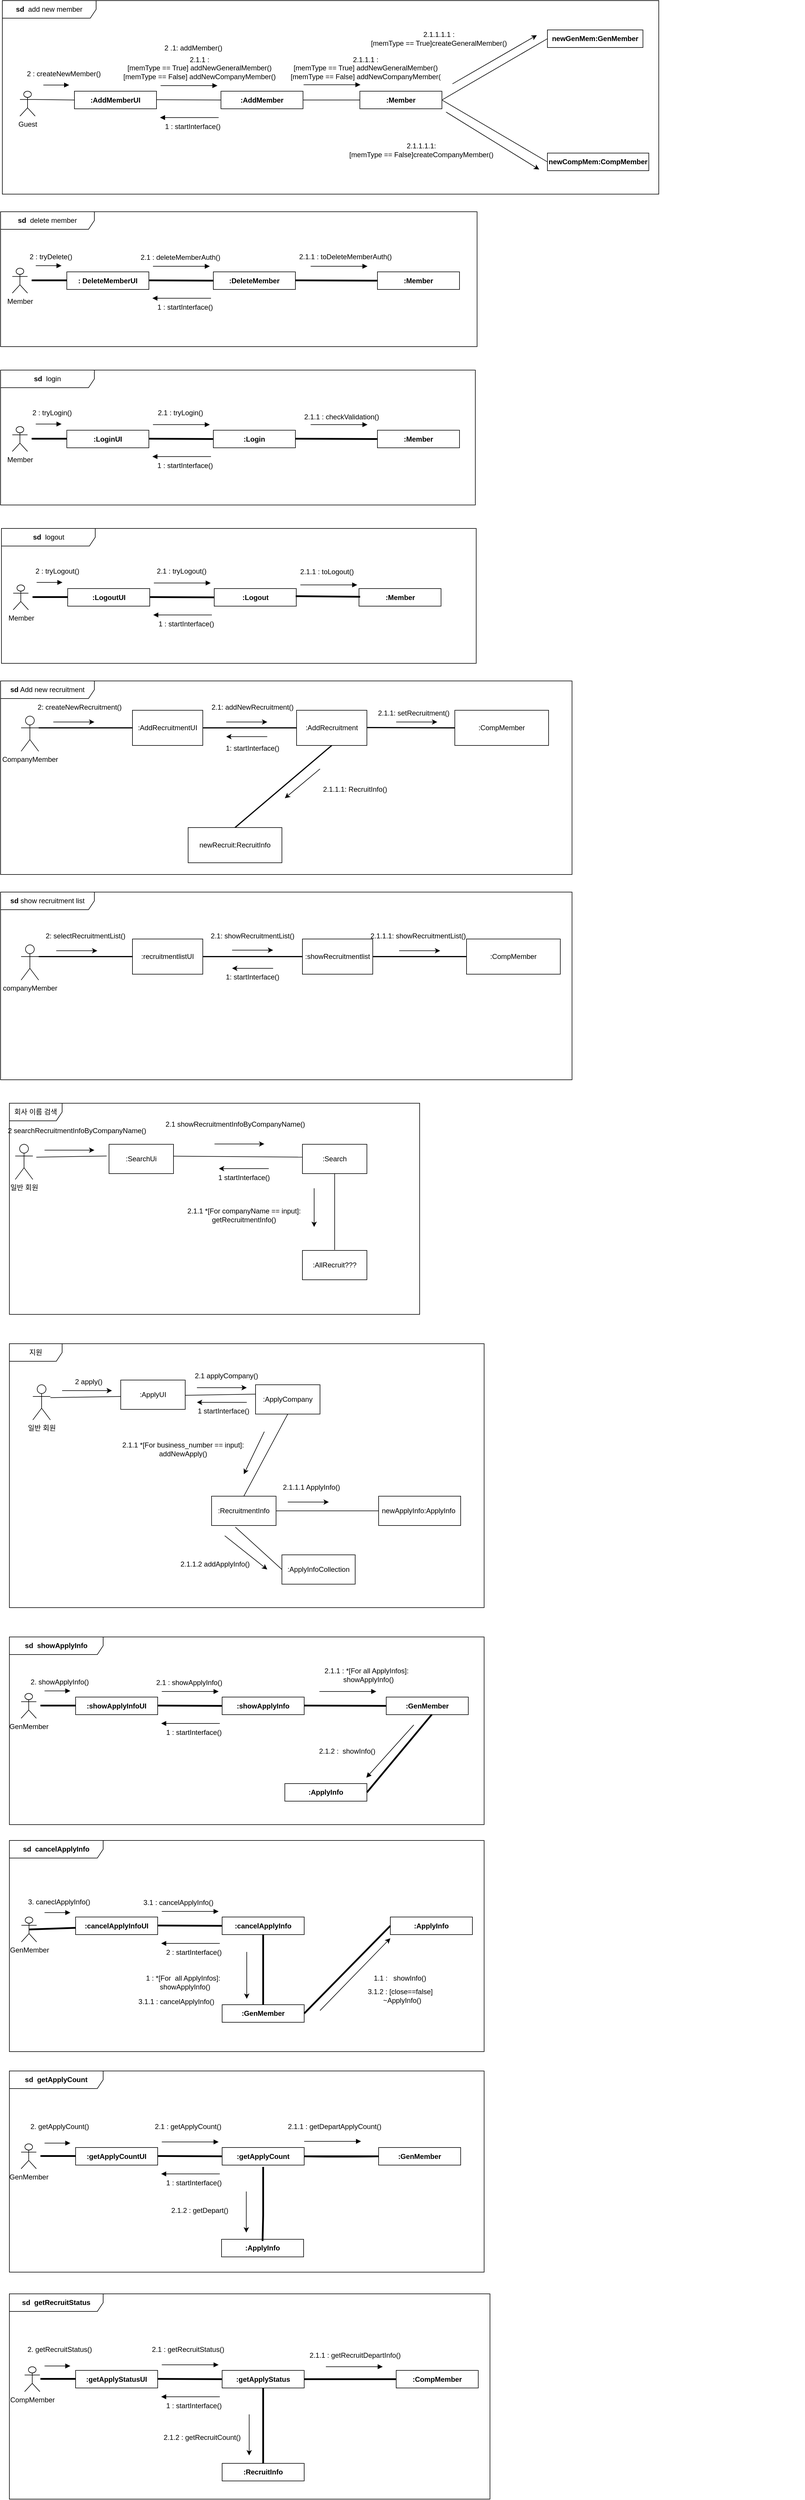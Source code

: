 <mxfile version="21.3.4" type="device">
  <diagram name="페이지-1" id="e_vJrELJ7RmYeI-Kox7W">
    <mxGraphModel dx="7000" dy="3433" grid="1" gridSize="10" guides="1" tooltips="1" connect="1" arrows="1" fold="1" page="1" pageScale="1" pageWidth="827" pageHeight="1169" math="0" shadow="0">
      <root>
        <mxCell id="0" />
        <mxCell id="1" parent="0" />
        <mxCell id="o5qLjIF7dfa7kNhHl1O0-1" value="&lt;b&gt;sd&amp;nbsp; &lt;/b&gt;add new member" style="shape=umlFrame;whiteSpace=wrap;html=1;pointerEvents=0;recursiveResize=0;container=1;collapsible=0;width=160;" parent="1" vertex="1">
          <mxGeometry x="20" y="10" width="1120" height="330" as="geometry" />
        </mxCell>
        <mxCell id="o5qLjIF7dfa7kNhHl1O0-2" value="Guest" style="shape=umlActor;verticalLabelPosition=bottom;verticalAlign=top;html=1;outlineConnect=0;" parent="o5qLjIF7dfa7kNhHl1O0-1" vertex="1">
          <mxGeometry x="30" y="154.5" width="26" height="42.5" as="geometry" />
        </mxCell>
        <mxCell id="o5qLjIF7dfa7kNhHl1O0-3" value=":AddMemberUI" style="fontStyle=1;whiteSpace=wrap;html=1;" parent="o5qLjIF7dfa7kNhHl1O0-1" vertex="1">
          <mxGeometry x="123" y="154.5" width="140" height="30" as="geometry" />
        </mxCell>
        <mxCell id="o5qLjIF7dfa7kNhHl1O0-4" value=":Member" style="fontStyle=1;whiteSpace=wrap;html=1;" parent="o5qLjIF7dfa7kNhHl1O0-1" vertex="1">
          <mxGeometry x="610" y="154.5" width="140" height="30" as="geometry" />
        </mxCell>
        <mxCell id="o5qLjIF7dfa7kNhHl1O0-5" value=":AddMember" style="fontStyle=1;whiteSpace=wrap;html=1;" parent="o5qLjIF7dfa7kNhHl1O0-1" vertex="1">
          <mxGeometry x="373" y="154.5" width="140" height="30" as="geometry" />
        </mxCell>
        <mxCell id="o5qLjIF7dfa7kNhHl1O0-6" value="newCompMem:CompMember" style="fontStyle=1;whiteSpace=wrap;html=1;" parent="o5qLjIF7dfa7kNhHl1O0-1" vertex="1">
          <mxGeometry x="930" y="260" width="173" height="30" as="geometry" />
        </mxCell>
        <mxCell id="o5qLjIF7dfa7kNhHl1O0-7" value="" style="html=1;verticalAlign=bottom;labelBackgroundColor=none;endArrow=block;endFill=1;rounded=0;" parent="o5qLjIF7dfa7kNhHl1O0-1" edge="1">
          <mxGeometry width="160" relative="1" as="geometry">
            <mxPoint x="70" y="144" as="sourcePoint" />
            <mxPoint x="114" y="144" as="targetPoint" />
          </mxGeometry>
        </mxCell>
        <mxCell id="o5qLjIF7dfa7kNhHl1O0-8" value="" style="html=1;verticalAlign=bottom;labelBackgroundColor=none;endArrow=block;endFill=1;rounded=0;" parent="o5qLjIF7dfa7kNhHl1O0-1" edge="1">
          <mxGeometry width="160" relative="1" as="geometry">
            <mxPoint x="270" y="145" as="sourcePoint" />
            <mxPoint x="367" y="145" as="targetPoint" />
          </mxGeometry>
        </mxCell>
        <mxCell id="o5qLjIF7dfa7kNhHl1O0-9" value="" style="html=1;verticalAlign=bottom;labelBackgroundColor=none;endArrow=block;endFill=1;rounded=0;" parent="o5qLjIF7dfa7kNhHl1O0-1" edge="1">
          <mxGeometry width="160" relative="1" as="geometry">
            <mxPoint x="369" y="199.5" as="sourcePoint" />
            <mxPoint x="269" y="199.5" as="targetPoint" />
          </mxGeometry>
        </mxCell>
        <mxCell id="o5qLjIF7dfa7kNhHl1O0-10" value="1 : startInterface()" style="text;html=1;strokeColor=none;fillColor=none;align=center;verticalAlign=middle;whiteSpace=wrap;rounded=0;" parent="o5qLjIF7dfa7kNhHl1O0-1" vertex="1">
          <mxGeometry x="250" y="199.5" width="150" height="30" as="geometry" />
        </mxCell>
        <mxCell id="o5qLjIF7dfa7kNhHl1O0-11" value="2 : createNewMember()" style="text;html=1;strokeColor=none;fillColor=none;align=center;verticalAlign=middle;whiteSpace=wrap;rounded=0;" parent="o5qLjIF7dfa7kNhHl1O0-1" vertex="1">
          <mxGeometry x="30" y="109.5" width="150" height="30" as="geometry" />
        </mxCell>
        <mxCell id="o5qLjIF7dfa7kNhHl1O0-12" value="2.1.1 : &lt;br&gt;[memType == True] addNewGeneralMember()&lt;br&gt;[memType == False] addNewCompanyMember()" style="text;html=1;strokeColor=none;fillColor=none;align=center;verticalAlign=middle;whiteSpace=wrap;rounded=0;" parent="o5qLjIF7dfa7kNhHl1O0-1" vertex="1">
          <mxGeometry x="203" y="100" width="267" height="30" as="geometry" />
        </mxCell>
        <mxCell id="o5qLjIF7dfa7kNhHl1O0-13" value="2.1.1.1.1 : &lt;br&gt;[memType == True]createGeneralMember()" style="text;html=1;strokeColor=none;fillColor=none;align=center;verticalAlign=middle;whiteSpace=wrap;rounded=0;" parent="o5qLjIF7dfa7kNhHl1O0-1" vertex="1">
          <mxGeometry x="620" y="50" width="250" height="30" as="geometry" />
        </mxCell>
        <mxCell id="o5qLjIF7dfa7kNhHl1O0-14" value="" style="endArrow=none;html=1;rounded=0;entryX=0;entryY=0.5;entryDx=0;entryDy=0;exitX=1;exitY=0.333;exitDx=0;exitDy=0;exitPerimeter=0;" parent="o5qLjIF7dfa7kNhHl1O0-1" source="o5qLjIF7dfa7kNhHl1O0-2" target="o5qLjIF7dfa7kNhHl1O0-3" edge="1">
          <mxGeometry width="50" height="50" relative="1" as="geometry">
            <mxPoint x="83" y="172" as="sourcePoint" />
            <mxPoint x="113" y="152" as="targetPoint" />
          </mxGeometry>
        </mxCell>
        <mxCell id="o5qLjIF7dfa7kNhHl1O0-15" value="" style="endArrow=none;html=1;rounded=0;entryX=0;entryY=0.5;entryDx=0;entryDy=0;exitX=1;exitY=0.333;exitDx=0;exitDy=0;exitPerimeter=0;" parent="o5qLjIF7dfa7kNhHl1O0-1" target="o5qLjIF7dfa7kNhHl1O0-5" edge="1">
          <mxGeometry width="50" height="50" relative="1" as="geometry">
            <mxPoint x="263" y="169" as="sourcePoint" />
            <mxPoint x="330" y="170" as="targetPoint" />
          </mxGeometry>
        </mxCell>
        <mxCell id="o5qLjIF7dfa7kNhHl1O0-16" value="" style="endArrow=none;html=1;rounded=0;entryX=0;entryY=0.5;entryDx=0;entryDy=0;exitX=1;exitY=0.5;exitDx=0;exitDy=0;" parent="o5qLjIF7dfa7kNhHl1O0-1" source="o5qLjIF7dfa7kNhHl1O0-5" target="o5qLjIF7dfa7kNhHl1O0-4" edge="1">
          <mxGeometry width="50" height="50" relative="1" as="geometry">
            <mxPoint x="533" y="169" as="sourcePoint" />
            <mxPoint x="600" y="170" as="targetPoint" />
          </mxGeometry>
        </mxCell>
        <mxCell id="o5qLjIF7dfa7kNhHl1O0-17" value="newGenMem:GenMember" style="fontStyle=1;whiteSpace=wrap;html=1;" parent="o5qLjIF7dfa7kNhHl1O0-1" vertex="1">
          <mxGeometry x="930" y="50" width="163" height="30" as="geometry" />
        </mxCell>
        <mxCell id="o5qLjIF7dfa7kNhHl1O0-18" value="" style="endArrow=none;html=1;rounded=0;exitX=1;exitY=0.5;exitDx=0;exitDy=0;entryX=0;entryY=0.5;entryDx=0;entryDy=0;" parent="o5qLjIF7dfa7kNhHl1O0-1" source="o5qLjIF7dfa7kNhHl1O0-4" target="o5qLjIF7dfa7kNhHl1O0-17" edge="1">
          <mxGeometry width="50" height="50" relative="1" as="geometry">
            <mxPoint x="713" y="184.5" as="sourcePoint" />
            <mxPoint x="713" y="271.5" as="targetPoint" />
          </mxGeometry>
        </mxCell>
        <mxCell id="o5qLjIF7dfa7kNhHl1O0-19" value="" style="endArrow=none;html=1;rounded=0;exitX=1;exitY=0.5;exitDx=0;exitDy=0;entryX=0;entryY=0.5;entryDx=0;entryDy=0;" parent="o5qLjIF7dfa7kNhHl1O0-1" source="o5qLjIF7dfa7kNhHl1O0-4" target="o5qLjIF7dfa7kNhHl1O0-6" edge="1">
          <mxGeometry width="50" height="50" relative="1" as="geometry">
            <mxPoint x="824" y="294.5" as="sourcePoint" />
            <mxPoint x="920" y="294.5" as="targetPoint" />
          </mxGeometry>
        </mxCell>
        <mxCell id="o5qLjIF7dfa7kNhHl1O0-20" value="2.1.1.1 : &lt;br&gt;[memType == True] addNewGeneralMember()&lt;br style=&quot;border-color: var(--border-color);&quot;&gt;[memType == False] addNewCompanyMember(" style="text;html=1;strokeColor=none;fillColor=none;align=center;verticalAlign=middle;whiteSpace=wrap;rounded=0;" parent="o5qLjIF7dfa7kNhHl1O0-1" vertex="1">
          <mxGeometry x="470" y="100" width="300" height="30" as="geometry" />
        </mxCell>
        <mxCell id="o5qLjIF7dfa7kNhHl1O0-21" value="" style="endArrow=classic;html=1;rounded=0;exitX=1;exitY=0.5;exitDx=0;exitDy=0;" parent="o5qLjIF7dfa7kNhHl1O0-1" edge="1">
          <mxGeometry width="50" height="50" relative="1" as="geometry">
            <mxPoint x="768" y="142" as="sourcePoint" />
            <mxPoint x="912" y="59" as="targetPoint" />
          </mxGeometry>
        </mxCell>
        <mxCell id="o5qLjIF7dfa7kNhHl1O0-22" value="" style="endArrow=classic;html=1;rounded=0;entryX=0;entryY=0.5;entryDx=0;entryDy=0;" parent="o5qLjIF7dfa7kNhHl1O0-1" edge="1">
          <mxGeometry width="50" height="50" relative="1" as="geometry">
            <mxPoint x="757" y="190" as="sourcePoint" />
            <mxPoint x="916" y="288" as="targetPoint" />
          </mxGeometry>
        </mxCell>
        <mxCell id="o5qLjIF7dfa7kNhHl1O0-23" value="2.1.1.1.1: &lt;br&gt;[memType == False]createCompanyMember()" style="text;html=1;strokeColor=none;fillColor=none;align=center;verticalAlign=middle;whiteSpace=wrap;rounded=0;" parent="o5qLjIF7dfa7kNhHl1O0-1" vertex="1">
          <mxGeometry x="590" y="240" width="250" height="30" as="geometry" />
        </mxCell>
        <mxCell id="o5qLjIF7dfa7kNhHl1O0-24" value="" style="html=1;verticalAlign=bottom;labelBackgroundColor=none;endArrow=block;endFill=1;rounded=0;" parent="o5qLjIF7dfa7kNhHl1O0-1" edge="1">
          <mxGeometry width="160" relative="1" as="geometry">
            <mxPoint x="514" y="143.5" as="sourcePoint" />
            <mxPoint x="611" y="143.5" as="targetPoint" />
          </mxGeometry>
        </mxCell>
        <mxCell id="o5qLjIF7dfa7kNhHl1O0-25" value="2 .1: addMember()" style="text;html=1;strokeColor=none;fillColor=none;align=center;verticalAlign=middle;whiteSpace=wrap;rounded=0;" parent="o5qLjIF7dfa7kNhHl1O0-1" vertex="1">
          <mxGeometry x="251" y="66" width="150" height="30" as="geometry" />
        </mxCell>
        <mxCell id="o5qLjIF7dfa7kNhHl1O0-26" value="&lt;b&gt;sd&amp;nbsp; &lt;/b&gt;delete member" style="shape=umlFrame;whiteSpace=wrap;html=1;pointerEvents=0;recursiveResize=0;container=1;collapsible=0;width=160;" parent="1" vertex="1">
          <mxGeometry x="17" y="370" width="813" height="230" as="geometry" />
        </mxCell>
        <mxCell id="o5qLjIF7dfa7kNhHl1O0-27" value="Member" style="shape=umlActor;verticalLabelPosition=bottom;verticalAlign=top;html=1;outlineConnect=0;" parent="o5qLjIF7dfa7kNhHl1O0-26" vertex="1">
          <mxGeometry x="20" y="96.25" width="26" height="42.5" as="geometry" />
        </mxCell>
        <mxCell id="o5qLjIF7dfa7kNhHl1O0-28" value=": DeleteMemberUI" style="fontStyle=1;whiteSpace=wrap;html=1;" parent="o5qLjIF7dfa7kNhHl1O0-26" vertex="1">
          <mxGeometry x="113" y="102.5" width="140" height="30" as="geometry" />
        </mxCell>
        <mxCell id="o5qLjIF7dfa7kNhHl1O0-29" value=":Member" style="fontStyle=1;whiteSpace=wrap;html=1;" parent="o5qLjIF7dfa7kNhHl1O0-26" vertex="1">
          <mxGeometry x="643" y="102.5" width="140" height="30" as="geometry" />
        </mxCell>
        <mxCell id="o5qLjIF7dfa7kNhHl1O0-30" value=":DeleteMember" style="fontStyle=1;whiteSpace=wrap;html=1;" parent="o5qLjIF7dfa7kNhHl1O0-26" vertex="1">
          <mxGeometry x="363" y="102.5" width="140" height="30" as="geometry" />
        </mxCell>
        <mxCell id="o5qLjIF7dfa7kNhHl1O0-31" value="" style="endArrow=none;startArrow=none;endFill=0;startFill=0;endSize=8;html=1;verticalAlign=bottom;labelBackgroundColor=none;strokeWidth=3;rounded=0;" parent="o5qLjIF7dfa7kNhHl1O0-26" edge="1">
          <mxGeometry width="160" relative="1" as="geometry">
            <mxPoint x="53" y="117" as="sourcePoint" />
            <mxPoint x="113" y="117" as="targetPoint" />
          </mxGeometry>
        </mxCell>
        <mxCell id="o5qLjIF7dfa7kNhHl1O0-32" value="" style="endArrow=none;startArrow=none;endFill=0;startFill=0;endSize=8;html=1;verticalAlign=bottom;labelBackgroundColor=none;strokeWidth=3;rounded=0;entryX=0;entryY=0.5;entryDx=0;entryDy=0;" parent="o5qLjIF7dfa7kNhHl1O0-26" target="o5qLjIF7dfa7kNhHl1O0-30" edge="1">
          <mxGeometry width="160" relative="1" as="geometry">
            <mxPoint x="253" y="117" as="sourcePoint" />
            <mxPoint x="360" y="117" as="targetPoint" />
          </mxGeometry>
        </mxCell>
        <mxCell id="o5qLjIF7dfa7kNhHl1O0-33" value="" style="endArrow=none;startArrow=none;endFill=0;startFill=0;endSize=8;html=1;verticalAlign=bottom;labelBackgroundColor=none;strokeWidth=3;rounded=0;entryX=0;entryY=0.5;entryDx=0;entryDy=0;" parent="o5qLjIF7dfa7kNhHl1O0-26" target="o5qLjIF7dfa7kNhHl1O0-29" edge="1">
          <mxGeometry width="160" relative="1" as="geometry">
            <mxPoint x="503" y="117" as="sourcePoint" />
            <mxPoint x="610" y="120" as="targetPoint" />
          </mxGeometry>
        </mxCell>
        <mxCell id="o5qLjIF7dfa7kNhHl1O0-34" value="" style="html=1;verticalAlign=bottom;labelBackgroundColor=none;endArrow=block;endFill=1;rounded=0;" parent="o5qLjIF7dfa7kNhHl1O0-26" edge="1">
          <mxGeometry width="160" relative="1" as="geometry">
            <mxPoint x="60" y="92" as="sourcePoint" />
            <mxPoint x="104" y="92" as="targetPoint" />
          </mxGeometry>
        </mxCell>
        <mxCell id="o5qLjIF7dfa7kNhHl1O0-35" value="" style="html=1;verticalAlign=bottom;labelBackgroundColor=none;endArrow=block;endFill=1;rounded=0;" parent="o5qLjIF7dfa7kNhHl1O0-26" edge="1">
          <mxGeometry width="160" relative="1" as="geometry">
            <mxPoint x="260" y="93" as="sourcePoint" />
            <mxPoint x="357" y="93" as="targetPoint" />
          </mxGeometry>
        </mxCell>
        <mxCell id="o5qLjIF7dfa7kNhHl1O0-36" value="" style="html=1;verticalAlign=bottom;labelBackgroundColor=none;endArrow=block;endFill=1;rounded=0;" parent="o5qLjIF7dfa7kNhHl1O0-26" edge="1">
          <mxGeometry width="160" relative="1" as="geometry">
            <mxPoint x="529" y="93" as="sourcePoint" />
            <mxPoint x="626" y="93" as="targetPoint" />
          </mxGeometry>
        </mxCell>
        <mxCell id="o5qLjIF7dfa7kNhHl1O0-37" value="" style="html=1;verticalAlign=bottom;labelBackgroundColor=none;endArrow=block;endFill=1;rounded=0;" parent="o5qLjIF7dfa7kNhHl1O0-26" edge="1">
          <mxGeometry width="160" relative="1" as="geometry">
            <mxPoint x="359" y="147.5" as="sourcePoint" />
            <mxPoint x="259" y="147.5" as="targetPoint" />
          </mxGeometry>
        </mxCell>
        <mxCell id="o5qLjIF7dfa7kNhHl1O0-38" value="1 : startInterface()" style="text;html=1;strokeColor=none;fillColor=none;align=center;verticalAlign=middle;whiteSpace=wrap;rounded=0;" parent="o5qLjIF7dfa7kNhHl1O0-26" vertex="1">
          <mxGeometry x="240" y="147.5" width="150" height="30" as="geometry" />
        </mxCell>
        <mxCell id="o5qLjIF7dfa7kNhHl1O0-39" value="2 : tryDelete()" style="text;html=1;strokeColor=none;fillColor=none;align=center;verticalAlign=middle;whiteSpace=wrap;rounded=0;" parent="o5qLjIF7dfa7kNhHl1O0-26" vertex="1">
          <mxGeometry x="11" y="61.5" width="150" height="30" as="geometry" />
        </mxCell>
        <mxCell id="o5qLjIF7dfa7kNhHl1O0-40" value="2.1 : deleteMemberAuth()" style="text;html=1;strokeColor=none;fillColor=none;align=center;verticalAlign=middle;whiteSpace=wrap;rounded=0;" parent="o5qLjIF7dfa7kNhHl1O0-26" vertex="1">
          <mxGeometry x="232" y="62.5" width="150" height="30" as="geometry" />
        </mxCell>
        <mxCell id="o5qLjIF7dfa7kNhHl1O0-41" value="2.1.1 : toDeleteMemberAuth()" style="text;html=1;strokeColor=none;fillColor=none;align=center;verticalAlign=middle;whiteSpace=wrap;rounded=0;" parent="o5qLjIF7dfa7kNhHl1O0-26" vertex="1">
          <mxGeometry x="507" y="61.5" width="163" height="30" as="geometry" />
        </mxCell>
        <mxCell id="o5qLjIF7dfa7kNhHl1O0-42" value="&lt;b&gt;sd&amp;nbsp; &lt;/b&gt;login" style="shape=umlFrame;whiteSpace=wrap;html=1;pointerEvents=0;recursiveResize=0;container=1;collapsible=0;width=160;" parent="1" vertex="1">
          <mxGeometry x="17" y="640" width="810" height="230" as="geometry" />
        </mxCell>
        <mxCell id="o5qLjIF7dfa7kNhHl1O0-43" value="Member" style="shape=umlActor;verticalLabelPosition=bottom;verticalAlign=top;html=1;outlineConnect=0;" parent="o5qLjIF7dfa7kNhHl1O0-42" vertex="1">
          <mxGeometry x="20" y="96.25" width="26" height="42.5" as="geometry" />
        </mxCell>
        <mxCell id="o5qLjIF7dfa7kNhHl1O0-44" value=":LoginUI" style="fontStyle=1;whiteSpace=wrap;html=1;" parent="o5qLjIF7dfa7kNhHl1O0-42" vertex="1">
          <mxGeometry x="113" y="102.5" width="140" height="30" as="geometry" />
        </mxCell>
        <mxCell id="o5qLjIF7dfa7kNhHl1O0-45" value=":Member" style="fontStyle=1;whiteSpace=wrap;html=1;" parent="o5qLjIF7dfa7kNhHl1O0-42" vertex="1">
          <mxGeometry x="643" y="102.5" width="140" height="30" as="geometry" />
        </mxCell>
        <mxCell id="o5qLjIF7dfa7kNhHl1O0-46" value=":Login" style="fontStyle=1;whiteSpace=wrap;html=1;" parent="o5qLjIF7dfa7kNhHl1O0-42" vertex="1">
          <mxGeometry x="363" y="102.5" width="140" height="30" as="geometry" />
        </mxCell>
        <mxCell id="o5qLjIF7dfa7kNhHl1O0-47" value="" style="endArrow=none;startArrow=none;endFill=0;startFill=0;endSize=8;html=1;verticalAlign=bottom;labelBackgroundColor=none;strokeWidth=3;rounded=0;" parent="o5qLjIF7dfa7kNhHl1O0-42" edge="1">
          <mxGeometry width="160" relative="1" as="geometry">
            <mxPoint x="53" y="117" as="sourcePoint" />
            <mxPoint x="113" y="117" as="targetPoint" />
          </mxGeometry>
        </mxCell>
        <mxCell id="o5qLjIF7dfa7kNhHl1O0-48" value="" style="endArrow=none;startArrow=none;endFill=0;startFill=0;endSize=8;html=1;verticalAlign=bottom;labelBackgroundColor=none;strokeWidth=3;rounded=0;entryX=0;entryY=0.5;entryDx=0;entryDy=0;" parent="o5qLjIF7dfa7kNhHl1O0-42" target="o5qLjIF7dfa7kNhHl1O0-46" edge="1">
          <mxGeometry width="160" relative="1" as="geometry">
            <mxPoint x="253" y="117" as="sourcePoint" />
            <mxPoint x="360" y="117" as="targetPoint" />
          </mxGeometry>
        </mxCell>
        <mxCell id="o5qLjIF7dfa7kNhHl1O0-49" value="" style="endArrow=none;startArrow=none;endFill=0;startFill=0;endSize=8;html=1;verticalAlign=bottom;labelBackgroundColor=none;strokeWidth=3;rounded=0;entryX=0;entryY=0.5;entryDx=0;entryDy=0;" parent="o5qLjIF7dfa7kNhHl1O0-42" target="o5qLjIF7dfa7kNhHl1O0-45" edge="1">
          <mxGeometry width="160" relative="1" as="geometry">
            <mxPoint x="503" y="117" as="sourcePoint" />
            <mxPoint x="610" y="120" as="targetPoint" />
          </mxGeometry>
        </mxCell>
        <mxCell id="o5qLjIF7dfa7kNhHl1O0-50" value="" style="html=1;verticalAlign=bottom;labelBackgroundColor=none;endArrow=block;endFill=1;rounded=0;" parent="o5qLjIF7dfa7kNhHl1O0-42" edge="1">
          <mxGeometry width="160" relative="1" as="geometry">
            <mxPoint x="60" y="92" as="sourcePoint" />
            <mxPoint x="104" y="92" as="targetPoint" />
          </mxGeometry>
        </mxCell>
        <mxCell id="o5qLjIF7dfa7kNhHl1O0-51" value="" style="html=1;verticalAlign=bottom;labelBackgroundColor=none;endArrow=block;endFill=1;rounded=0;" parent="o5qLjIF7dfa7kNhHl1O0-42" edge="1">
          <mxGeometry width="160" relative="1" as="geometry">
            <mxPoint x="260" y="93" as="sourcePoint" />
            <mxPoint x="357" y="93" as="targetPoint" />
          </mxGeometry>
        </mxCell>
        <mxCell id="o5qLjIF7dfa7kNhHl1O0-52" value="" style="html=1;verticalAlign=bottom;labelBackgroundColor=none;endArrow=block;endFill=1;rounded=0;" parent="o5qLjIF7dfa7kNhHl1O0-42" edge="1">
          <mxGeometry width="160" relative="1" as="geometry">
            <mxPoint x="529" y="93" as="sourcePoint" />
            <mxPoint x="626" y="93" as="targetPoint" />
          </mxGeometry>
        </mxCell>
        <mxCell id="o5qLjIF7dfa7kNhHl1O0-53" value="" style="html=1;verticalAlign=bottom;labelBackgroundColor=none;endArrow=block;endFill=1;rounded=0;" parent="o5qLjIF7dfa7kNhHl1O0-42" edge="1">
          <mxGeometry width="160" relative="1" as="geometry">
            <mxPoint x="359" y="147.5" as="sourcePoint" />
            <mxPoint x="259" y="147.5" as="targetPoint" />
          </mxGeometry>
        </mxCell>
        <mxCell id="o5qLjIF7dfa7kNhHl1O0-54" value="1 : startInterface()" style="text;html=1;strokeColor=none;fillColor=none;align=center;verticalAlign=middle;whiteSpace=wrap;rounded=0;" parent="o5qLjIF7dfa7kNhHl1O0-42" vertex="1">
          <mxGeometry x="240" y="147.5" width="150" height="30" as="geometry" />
        </mxCell>
        <mxCell id="o5qLjIF7dfa7kNhHl1O0-55" value="2 : tryLogin()" style="text;html=1;strokeColor=none;fillColor=none;align=center;verticalAlign=middle;whiteSpace=wrap;rounded=0;" parent="o5qLjIF7dfa7kNhHl1O0-42" vertex="1">
          <mxGeometry x="13" y="57.5" width="150" height="30" as="geometry" />
        </mxCell>
        <mxCell id="o5qLjIF7dfa7kNhHl1O0-56" value="2.1 : tryLogin()" style="text;html=1;strokeColor=none;fillColor=none;align=center;verticalAlign=middle;whiteSpace=wrap;rounded=0;" parent="o5qLjIF7dfa7kNhHl1O0-42" vertex="1">
          <mxGeometry x="232" y="57.5" width="150" height="30" as="geometry" />
        </mxCell>
        <mxCell id="o5qLjIF7dfa7kNhHl1O0-57" value="2.1.1 : checkValidation()" style="text;html=1;strokeColor=none;fillColor=none;align=center;verticalAlign=middle;whiteSpace=wrap;rounded=0;" parent="o5qLjIF7dfa7kNhHl1O0-42" vertex="1">
          <mxGeometry x="507" y="64.5" width="150" height="30" as="geometry" />
        </mxCell>
        <mxCell id="o5qLjIF7dfa7kNhHl1O0-58" value="&lt;b&gt;sd&amp;nbsp;&lt;/b&gt; logout" style="shape=umlFrame;whiteSpace=wrap;html=1;pointerEvents=0;recursiveResize=0;container=1;collapsible=0;width=160;" parent="1" vertex="1">
          <mxGeometry x="18.5" y="910" width="810" height="230" as="geometry" />
        </mxCell>
        <mxCell id="o5qLjIF7dfa7kNhHl1O0-59" value="Member" style="shape=umlActor;verticalLabelPosition=bottom;verticalAlign=top;html=1;outlineConnect=0;" parent="o5qLjIF7dfa7kNhHl1O0-58" vertex="1">
          <mxGeometry x="20" y="96.25" width="26" height="42.5" as="geometry" />
        </mxCell>
        <mxCell id="o5qLjIF7dfa7kNhHl1O0-60" value=":LogoutUI" style="fontStyle=1;whiteSpace=wrap;html=1;" parent="o5qLjIF7dfa7kNhHl1O0-58" vertex="1">
          <mxGeometry x="113" y="102.5" width="140" height="30" as="geometry" />
        </mxCell>
        <mxCell id="o5qLjIF7dfa7kNhHl1O0-61" value=":Logout" style="fontStyle=1;whiteSpace=wrap;html=1;" parent="o5qLjIF7dfa7kNhHl1O0-58" vertex="1">
          <mxGeometry x="363" y="102.5" width="140" height="30" as="geometry" />
        </mxCell>
        <mxCell id="o5qLjIF7dfa7kNhHl1O0-62" value="" style="endArrow=none;startArrow=none;endFill=0;startFill=0;endSize=8;html=1;verticalAlign=bottom;labelBackgroundColor=none;strokeWidth=3;rounded=0;" parent="o5qLjIF7dfa7kNhHl1O0-58" edge="1">
          <mxGeometry width="160" relative="1" as="geometry">
            <mxPoint x="53" y="117" as="sourcePoint" />
            <mxPoint x="113" y="117" as="targetPoint" />
          </mxGeometry>
        </mxCell>
        <mxCell id="o5qLjIF7dfa7kNhHl1O0-63" value="" style="endArrow=none;startArrow=none;endFill=0;startFill=0;endSize=8;html=1;verticalAlign=bottom;labelBackgroundColor=none;strokeWidth=3;rounded=0;entryX=0;entryY=0.5;entryDx=0;entryDy=0;" parent="o5qLjIF7dfa7kNhHl1O0-58" target="o5qLjIF7dfa7kNhHl1O0-61" edge="1">
          <mxGeometry width="160" relative="1" as="geometry">
            <mxPoint x="253" y="117" as="sourcePoint" />
            <mxPoint x="360" y="117" as="targetPoint" />
          </mxGeometry>
        </mxCell>
        <mxCell id="o5qLjIF7dfa7kNhHl1O0-64" value="" style="html=1;verticalAlign=bottom;labelBackgroundColor=none;endArrow=block;endFill=1;rounded=0;" parent="o5qLjIF7dfa7kNhHl1O0-58" edge="1">
          <mxGeometry width="160" relative="1" as="geometry">
            <mxPoint x="60" y="92" as="sourcePoint" />
            <mxPoint x="104" y="92" as="targetPoint" />
          </mxGeometry>
        </mxCell>
        <mxCell id="o5qLjIF7dfa7kNhHl1O0-65" value="" style="html=1;verticalAlign=bottom;labelBackgroundColor=none;endArrow=block;endFill=1;rounded=0;" parent="o5qLjIF7dfa7kNhHl1O0-58" edge="1">
          <mxGeometry width="160" relative="1" as="geometry">
            <mxPoint x="260" y="93" as="sourcePoint" />
            <mxPoint x="357" y="93" as="targetPoint" />
          </mxGeometry>
        </mxCell>
        <mxCell id="o5qLjIF7dfa7kNhHl1O0-66" value="" style="html=1;verticalAlign=bottom;labelBackgroundColor=none;endArrow=block;endFill=1;rounded=0;" parent="o5qLjIF7dfa7kNhHl1O0-58" edge="1">
          <mxGeometry width="160" relative="1" as="geometry">
            <mxPoint x="359" y="147.5" as="sourcePoint" />
            <mxPoint x="259" y="147.5" as="targetPoint" />
          </mxGeometry>
        </mxCell>
        <mxCell id="o5qLjIF7dfa7kNhHl1O0-67" value="1 : startInterface()" style="text;html=1;strokeColor=none;fillColor=none;align=center;verticalAlign=middle;whiteSpace=wrap;rounded=0;" parent="o5qLjIF7dfa7kNhHl1O0-58" vertex="1">
          <mxGeometry x="240" y="147.5" width="150" height="30" as="geometry" />
        </mxCell>
        <mxCell id="o5qLjIF7dfa7kNhHl1O0-68" value="2 : tryLogout()" style="text;html=1;strokeColor=none;fillColor=none;align=center;verticalAlign=middle;whiteSpace=wrap;rounded=0;" parent="o5qLjIF7dfa7kNhHl1O0-58" vertex="1">
          <mxGeometry x="20" y="57.5" width="150" height="30" as="geometry" />
        </mxCell>
        <mxCell id="o5qLjIF7dfa7kNhHl1O0-69" value="2.1 : tryLogout()" style="text;html=1;strokeColor=none;fillColor=none;align=center;verticalAlign=middle;whiteSpace=wrap;rounded=0;" parent="o5qLjIF7dfa7kNhHl1O0-58" vertex="1">
          <mxGeometry x="232" y="57.5" width="150" height="30" as="geometry" />
        </mxCell>
        <mxCell id="o5qLjIF7dfa7kNhHl1O0-70" value=":Member" style="fontStyle=1;whiteSpace=wrap;html=1;" parent="o5qLjIF7dfa7kNhHl1O0-58" vertex="1">
          <mxGeometry x="610" y="102.5" width="140" height="30" as="geometry" />
        </mxCell>
        <mxCell id="o5qLjIF7dfa7kNhHl1O0-71" value="" style="endArrow=none;startArrow=none;endFill=0;startFill=0;endSize=8;html=1;verticalAlign=bottom;labelBackgroundColor=none;strokeWidth=3;rounded=0;entryX=0;entryY=0.5;entryDx=0;entryDy=0;" parent="o5qLjIF7dfa7kNhHl1O0-58" edge="1">
          <mxGeometry width="160" relative="1" as="geometry">
            <mxPoint x="502" y="115.5" as="sourcePoint" />
            <mxPoint x="612" y="116.5" as="targetPoint" />
          </mxGeometry>
        </mxCell>
        <mxCell id="o5qLjIF7dfa7kNhHl1O0-72" value="2.1.1 : toLogout()" style="text;html=1;strokeColor=none;fillColor=none;align=center;verticalAlign=middle;whiteSpace=wrap;rounded=0;" parent="o5qLjIF7dfa7kNhHl1O0-58" vertex="1">
          <mxGeometry x="480" y="58.5" width="150" height="30" as="geometry" />
        </mxCell>
        <mxCell id="o5qLjIF7dfa7kNhHl1O0-73" value="" style="html=1;verticalAlign=bottom;labelBackgroundColor=none;endArrow=block;endFill=1;rounded=0;" parent="o5qLjIF7dfa7kNhHl1O0-58" edge="1">
          <mxGeometry width="160" relative="1" as="geometry">
            <mxPoint x="510" y="96.25" as="sourcePoint" />
            <mxPoint x="607" y="96.25" as="targetPoint" />
          </mxGeometry>
        </mxCell>
        <mxCell id="o5qLjIF7dfa7kNhHl1O0-98" value="" style="endArrow=none;html=1;rounded=0;exitX=1;exitY=0.333;exitDx=0;exitDy=0;exitPerimeter=0;entryX=0;entryY=0.5;entryDx=0;entryDy=0;strokeWidth=2;" parent="1" source="o5qLjIF7dfa7kNhHl1O0-113" target="o5qLjIF7dfa7kNhHl1O0-99" edge="1">
          <mxGeometry width="50" height="50" relative="1" as="geometry">
            <mxPoint x="432" y="1310" as="sourcePoint" />
            <mxPoint x="142" y="1260" as="targetPoint" />
          </mxGeometry>
        </mxCell>
        <mxCell id="o5qLjIF7dfa7kNhHl1O0-99" value=":AddRecruitmentUI" style="rounded=0;whiteSpace=wrap;html=1;" parent="1" vertex="1">
          <mxGeometry x="242" y="1220" width="120" height="60" as="geometry" />
        </mxCell>
        <mxCell id="o5qLjIF7dfa7kNhHl1O0-100" value="" style="endArrow=none;html=1;rounded=0;exitX=1;exitY=0.5;exitDx=0;exitDy=0;entryX=0;entryY=0.5;entryDx=0;entryDy=0;strokeWidth=2;" parent="1" source="o5qLjIF7dfa7kNhHl1O0-99" target="o5qLjIF7dfa7kNhHl1O0-101" edge="1">
          <mxGeometry width="50" height="50" relative="1" as="geometry">
            <mxPoint x="432" y="1310" as="sourcePoint" />
            <mxPoint x="482" y="1260" as="targetPoint" />
          </mxGeometry>
        </mxCell>
        <mxCell id="o5qLjIF7dfa7kNhHl1O0-101" value=":AddRecruitment" style="rounded=0;whiteSpace=wrap;html=1;" parent="1" vertex="1">
          <mxGeometry x="522" y="1220" width="120" height="60" as="geometry" />
        </mxCell>
        <mxCell id="o5qLjIF7dfa7kNhHl1O0-102" value="" style="endArrow=classic;html=1;rounded=0;" parent="1" edge="1">
          <mxGeometry width="50" height="50" relative="1" as="geometry">
            <mxPoint x="107" y="1240" as="sourcePoint" />
            <mxPoint x="177" y="1240" as="targetPoint" />
          </mxGeometry>
        </mxCell>
        <mxCell id="o5qLjIF7dfa7kNhHl1O0-103" value="2.1: addNewRecruitment()" style="text;html=1;strokeColor=none;fillColor=none;align=center;verticalAlign=middle;whiteSpace=wrap;rounded=0;" parent="1" vertex="1">
          <mxGeometry x="372" y="1200" width="150" height="30" as="geometry" />
        </mxCell>
        <mxCell id="o5qLjIF7dfa7kNhHl1O0-104" value="2: createNewRecruitment()" style="text;html=1;strokeColor=none;fillColor=none;align=center;verticalAlign=middle;whiteSpace=wrap;rounded=0;" parent="1" vertex="1">
          <mxGeometry x="72" y="1200" width="160" height="30" as="geometry" />
        </mxCell>
        <mxCell id="o5qLjIF7dfa7kNhHl1O0-105" value="" style="endArrow=classic;html=1;rounded=0;" parent="1" edge="1">
          <mxGeometry width="50" height="50" relative="1" as="geometry">
            <mxPoint x="402" y="1240" as="sourcePoint" />
            <mxPoint x="472" y="1240" as="targetPoint" />
          </mxGeometry>
        </mxCell>
        <mxCell id="o5qLjIF7dfa7kNhHl1O0-106" value="" style="endArrow=none;html=1;rounded=0;exitX=0.5;exitY=1;exitDx=0;exitDy=0;entryX=0.5;entryY=0;entryDx=0;entryDy=0;strokeWidth=2;" parent="1" source="o5qLjIF7dfa7kNhHl1O0-101" target="o5qLjIF7dfa7kNhHl1O0-118" edge="1">
          <mxGeometry width="50" height="50" relative="1" as="geometry">
            <mxPoint x="382" y="1330" as="sourcePoint" />
            <mxPoint x="422" y="1420" as="targetPoint" />
          </mxGeometry>
        </mxCell>
        <mxCell id="o5qLjIF7dfa7kNhHl1O0-107" value="" style="endArrow=classic;html=1;rounded=0;" parent="1" edge="1">
          <mxGeometry width="50" height="50" relative="1" as="geometry">
            <mxPoint x="562" y="1320" as="sourcePoint" />
            <mxPoint x="502" y="1370" as="targetPoint" />
          </mxGeometry>
        </mxCell>
        <mxCell id="o5qLjIF7dfa7kNhHl1O0-108" value="2.1.1.1: RecruitInfo()" style="text;html=1;strokeColor=none;fillColor=none;align=center;verticalAlign=middle;whiteSpace=wrap;rounded=0;" parent="1" vertex="1">
          <mxGeometry x="542" y="1340" width="160" height="30" as="geometry" />
        </mxCell>
        <mxCell id="o5qLjIF7dfa7kNhHl1O0-109" value="" style="endArrow=classic;html=1;rounded=0;" parent="1" edge="1">
          <mxGeometry width="50" height="50" relative="1" as="geometry">
            <mxPoint x="617" y="1440" as="sourcePoint" />
            <mxPoint x="617" y="1440" as="targetPoint" />
          </mxGeometry>
        </mxCell>
        <mxCell id="o5qLjIF7dfa7kNhHl1O0-110" value="" style="endArrow=classic;html=1;rounded=0;" parent="1" edge="1">
          <mxGeometry width="50" height="50" relative="1" as="geometry">
            <mxPoint x="547" y="1440" as="sourcePoint" />
            <mxPoint x="547" y="1440" as="targetPoint" />
          </mxGeometry>
        </mxCell>
        <mxCell id="o5qLjIF7dfa7kNhHl1O0-111" value="&lt;b&gt;sd&lt;/b&gt; Add new recruitment" style="shape=umlFrame;whiteSpace=wrap;html=1;pointerEvents=0;recursiveResize=0;container=1;collapsible=0;width=160;" parent="1" vertex="1">
          <mxGeometry x="17" y="1170" width="975" height="330" as="geometry" />
        </mxCell>
        <mxCell id="o5qLjIF7dfa7kNhHl1O0-112" value="1: startInterface()" style="text;html=1;strokeColor=none;fillColor=none;align=center;verticalAlign=middle;whiteSpace=wrap;rounded=0;" parent="o5qLjIF7dfa7kNhHl1O0-111" vertex="1">
          <mxGeometry x="355" y="100" width="150" height="30" as="geometry" />
        </mxCell>
        <mxCell id="o5qLjIF7dfa7kNhHl1O0-113" value="CompanyMember" style="shape=umlActor;verticalLabelPosition=bottom;verticalAlign=top;html=1;outlineConnect=0;" parent="o5qLjIF7dfa7kNhHl1O0-111" vertex="1">
          <mxGeometry x="35" y="60" width="30" height="60" as="geometry" />
        </mxCell>
        <mxCell id="o5qLjIF7dfa7kNhHl1O0-114" value=":CompMember" style="rounded=0;whiteSpace=wrap;html=1;" parent="o5qLjIF7dfa7kNhHl1O0-111" vertex="1">
          <mxGeometry x="775" y="50" width="160" height="60" as="geometry" />
        </mxCell>
        <mxCell id="o5qLjIF7dfa7kNhHl1O0-115" value="" style="endArrow=none;html=1;rounded=0;strokeWidth=2;exitX=1;exitY=0.5;exitDx=0;exitDy=0;entryX=0;entryY=0.5;entryDx=0;entryDy=0;" parent="o5qLjIF7dfa7kNhHl1O0-111" target="o5qLjIF7dfa7kNhHl1O0-114" edge="1">
          <mxGeometry width="50" height="50" relative="1" as="geometry">
            <mxPoint x="625" y="79.5" as="sourcePoint" />
            <mxPoint x="785" y="79.5" as="targetPoint" />
          </mxGeometry>
        </mxCell>
        <mxCell id="o5qLjIF7dfa7kNhHl1O0-116" value="" style="endArrow=classic;html=1;rounded=0;" parent="o5qLjIF7dfa7kNhHl1O0-111" edge="1">
          <mxGeometry width="50" height="50" relative="1" as="geometry">
            <mxPoint x="675" y="70" as="sourcePoint" />
            <mxPoint x="745" y="70" as="targetPoint" />
          </mxGeometry>
        </mxCell>
        <mxCell id="o5qLjIF7dfa7kNhHl1O0-117" value="2.1.1: setRecruitment()" style="text;html=1;strokeColor=none;fillColor=none;align=center;verticalAlign=middle;whiteSpace=wrap;rounded=0;" parent="o5qLjIF7dfa7kNhHl1O0-111" vertex="1">
          <mxGeometry x="625" y="40" width="160" height="30" as="geometry" />
        </mxCell>
        <mxCell id="o5qLjIF7dfa7kNhHl1O0-118" value="newRecruit:RecruitInfo" style="rounded=0;whiteSpace=wrap;html=1;" parent="o5qLjIF7dfa7kNhHl1O0-111" vertex="1">
          <mxGeometry x="320" y="250" width="160" height="60" as="geometry" />
        </mxCell>
        <mxCell id="o5qLjIF7dfa7kNhHl1O0-119" value="" style="endArrow=classic;html=1;rounded=0;" parent="1" edge="1">
          <mxGeometry width="50" height="50" relative="1" as="geometry">
            <mxPoint x="472" y="1265" as="sourcePoint" />
            <mxPoint x="402" y="1265" as="targetPoint" />
          </mxGeometry>
        </mxCell>
        <mxCell id="o5qLjIF7dfa7kNhHl1O0-120" value="&lt;b&gt;sd &lt;/b&gt;show recruitment list" style="shape=umlFrame;whiteSpace=wrap;html=1;pointerEvents=0;recursiveResize=0;container=1;collapsible=0;width=160;" parent="1" vertex="1">
          <mxGeometry x="17" y="1530" width="975" height="320" as="geometry" />
        </mxCell>
        <mxCell id="o5qLjIF7dfa7kNhHl1O0-121" value="companyMember" style="shape=umlActor;verticalLabelPosition=bottom;verticalAlign=top;html=1;outlineConnect=0;" parent="o5qLjIF7dfa7kNhHl1O0-120" vertex="1">
          <mxGeometry x="35" y="90" width="30" height="60" as="geometry" />
        </mxCell>
        <mxCell id="o5qLjIF7dfa7kNhHl1O0-122" value="" style="endArrow=none;html=1;rounded=0;entryX=1;entryY=0.333;entryDx=0;entryDy=0;strokeWidth=2;entryPerimeter=0;exitX=0;exitY=0.5;exitDx=0;exitDy=0;" parent="o5qLjIF7dfa7kNhHl1O0-120" source="o5qLjIF7dfa7kNhHl1O0-123" target="o5qLjIF7dfa7kNhHl1O0-121" edge="1">
          <mxGeometry width="50" height="50" relative="1" as="geometry">
            <mxPoint x="245" y="110" as="sourcePoint" />
            <mxPoint x="55" y="110" as="targetPoint" />
          </mxGeometry>
        </mxCell>
        <mxCell id="o5qLjIF7dfa7kNhHl1O0-123" value=":recruitmentlistUI" style="rounded=0;whiteSpace=wrap;html=1;" parent="o5qLjIF7dfa7kNhHl1O0-120" vertex="1">
          <mxGeometry x="225" y="80" width="120" height="60" as="geometry" />
        </mxCell>
        <mxCell id="o5qLjIF7dfa7kNhHl1O0-124" value="2: selectRecruitmentList()" style="text;html=1;strokeColor=none;fillColor=none;align=center;verticalAlign=middle;whiteSpace=wrap;rounded=0;" parent="o5qLjIF7dfa7kNhHl1O0-120" vertex="1">
          <mxGeometry x="75" y="60" width="140" height="30" as="geometry" />
        </mxCell>
        <mxCell id="o5qLjIF7dfa7kNhHl1O0-125" value="" style="endArrow=classic;html=1;rounded=0;" parent="o5qLjIF7dfa7kNhHl1O0-120" edge="1">
          <mxGeometry width="50" height="50" relative="1" as="geometry">
            <mxPoint x="95" y="100" as="sourcePoint" />
            <mxPoint x="165" y="100" as="targetPoint" />
          </mxGeometry>
        </mxCell>
        <mxCell id="o5qLjIF7dfa7kNhHl1O0-126" value=":showRecruitmentlist" style="rounded=0;whiteSpace=wrap;html=1;" parent="o5qLjIF7dfa7kNhHl1O0-120" vertex="1">
          <mxGeometry x="515" y="80" width="120" height="60" as="geometry" />
        </mxCell>
        <mxCell id="o5qLjIF7dfa7kNhHl1O0-127" value="" style="endArrow=none;html=1;rounded=0;entryX=0;entryY=0.5;entryDx=0;entryDy=0;strokeWidth=2;exitX=1;exitY=0.5;exitDx=0;exitDy=0;" parent="o5qLjIF7dfa7kNhHl1O0-120" source="o5qLjIF7dfa7kNhHl1O0-123" target="o5qLjIF7dfa7kNhHl1O0-126" edge="1">
          <mxGeometry width="50" height="50" relative="1" as="geometry">
            <mxPoint x="385" y="110" as="sourcePoint" />
            <mxPoint x="475" y="109.5" as="targetPoint" />
          </mxGeometry>
        </mxCell>
        <mxCell id="o5qLjIF7dfa7kNhHl1O0-128" value="2.1: showRecruitmentList()" style="text;html=1;strokeColor=none;fillColor=none;align=center;verticalAlign=middle;whiteSpace=wrap;rounded=0;" parent="o5qLjIF7dfa7kNhHl1O0-120" vertex="1">
          <mxGeometry x="355" y="60" width="150" height="30" as="geometry" />
        </mxCell>
        <mxCell id="o5qLjIF7dfa7kNhHl1O0-129" value="" style="endArrow=classic;html=1;rounded=0;" parent="o5qLjIF7dfa7kNhHl1O0-120" edge="1">
          <mxGeometry width="50" height="50" relative="1" as="geometry">
            <mxPoint x="395" y="99" as="sourcePoint" />
            <mxPoint x="465" y="99" as="targetPoint" />
          </mxGeometry>
        </mxCell>
        <mxCell id="o5qLjIF7dfa7kNhHl1O0-130" value="" style="endArrow=classic;html=1;rounded=0;" parent="o5qLjIF7dfa7kNhHl1O0-120" edge="1">
          <mxGeometry width="50" height="50" relative="1" as="geometry">
            <mxPoint x="465" y="130" as="sourcePoint" />
            <mxPoint x="395" y="130" as="targetPoint" />
          </mxGeometry>
        </mxCell>
        <mxCell id="o5qLjIF7dfa7kNhHl1O0-131" value="1: startInterface()" style="text;html=1;strokeColor=none;fillColor=none;align=center;verticalAlign=middle;whiteSpace=wrap;rounded=0;" parent="o5qLjIF7dfa7kNhHl1O0-120" vertex="1">
          <mxGeometry x="355" y="130" width="150" height="30" as="geometry" />
        </mxCell>
        <mxCell id="o5qLjIF7dfa7kNhHl1O0-132" value="" style="endArrow=none;html=1;rounded=0;strokeWidth=2;exitX=1;exitY=0.5;exitDx=0;exitDy=0;entryX=0;entryY=0.5;entryDx=0;entryDy=0;" parent="o5qLjIF7dfa7kNhHl1O0-120" source="o5qLjIF7dfa7kNhHl1O0-126" target="o5qLjIF7dfa7kNhHl1O0-133" edge="1">
          <mxGeometry width="50" height="50" relative="1" as="geometry">
            <mxPoint x="585" y="150" as="sourcePoint" />
            <mxPoint x="485" y="250" as="targetPoint" />
          </mxGeometry>
        </mxCell>
        <mxCell id="o5qLjIF7dfa7kNhHl1O0-133" value=":CompMember" style="rounded=0;whiteSpace=wrap;html=1;" parent="o5qLjIF7dfa7kNhHl1O0-120" vertex="1">
          <mxGeometry x="795" y="80" width="160" height="60" as="geometry" />
        </mxCell>
        <mxCell id="o5qLjIF7dfa7kNhHl1O0-134" value="" style="endArrow=classic;html=1;rounded=0;" parent="o5qLjIF7dfa7kNhHl1O0-120" edge="1">
          <mxGeometry width="50" height="50" relative="1" as="geometry">
            <mxPoint x="680" y="100" as="sourcePoint" />
            <mxPoint x="750" y="100" as="targetPoint" />
          </mxGeometry>
        </mxCell>
        <mxCell id="o5qLjIF7dfa7kNhHl1O0-135" value="2.1.1.1: showRecruitmentList()" style="text;html=1;strokeColor=none;fillColor=none;align=center;verticalAlign=middle;whiteSpace=wrap;rounded=0;" parent="o5qLjIF7dfa7kNhHl1O0-120" vertex="1">
          <mxGeometry x="625" y="60" width="175" height="30" as="geometry" />
        </mxCell>
        <mxCell id="o5qLjIF7dfa7kNhHl1O0-170" value="일반 회원" style="shape=umlActor;verticalLabelPosition=bottom;verticalAlign=top;html=1;outlineConnect=0;" parent="1" vertex="1">
          <mxGeometry x="42" y="1960" width="30" height="60" as="geometry" />
        </mxCell>
        <mxCell id="o5qLjIF7dfa7kNhHl1O0-171" value="" style="endArrow=none;html=1;rounded=0;" parent="1" edge="1">
          <mxGeometry width="50" height="50" relative="1" as="geometry">
            <mxPoint x="78" y="1982" as="sourcePoint" />
            <mxPoint x="198" y="1980" as="targetPoint" />
          </mxGeometry>
        </mxCell>
        <mxCell id="o5qLjIF7dfa7kNhHl1O0-172" value=":SearchUi" style="html=1;whiteSpace=wrap;" parent="1" vertex="1">
          <mxGeometry x="202" y="1960" width="110" height="50" as="geometry" />
        </mxCell>
        <mxCell id="o5qLjIF7dfa7kNhHl1O0-173" value=":Search" style="html=1;whiteSpace=wrap;" parent="1" vertex="1">
          <mxGeometry x="532" y="1960" width="110" height="50" as="geometry" />
        </mxCell>
        <mxCell id="o5qLjIF7dfa7kNhHl1O0-174" value="" style="endArrow=none;html=1;rounded=0;entryX=-0.005;entryY=0.438;entryDx=0;entryDy=0;entryPerimeter=0;exitX=0.995;exitY=0.404;exitDx=0;exitDy=0;exitPerimeter=0;" parent="1" source="o5qLjIF7dfa7kNhHl1O0-172" target="o5qLjIF7dfa7kNhHl1O0-173" edge="1">
          <mxGeometry width="50" height="50" relative="1" as="geometry">
            <mxPoint x="309" y="1978" as="sourcePoint" />
            <mxPoint x="429" y="1976" as="targetPoint" />
          </mxGeometry>
        </mxCell>
        <mxCell id="o5qLjIF7dfa7kNhHl1O0-175" value="회사 이름 검색" style="shape=umlFrame;whiteSpace=wrap;html=1;pointerEvents=0;width=90;height=30;" parent="1" vertex="1">
          <mxGeometry x="32" y="1890" width="700" height="360" as="geometry" />
        </mxCell>
        <mxCell id="o5qLjIF7dfa7kNhHl1O0-176" value="" style="endArrow=none;html=1;rounded=0;exitX=0.5;exitY=0;exitDx=0;exitDy=0;entryX=0.5;entryY=1;entryDx=0;entryDy=0;" parent="1" target="o5qLjIF7dfa7kNhHl1O0-173" edge="1">
          <mxGeometry width="50" height="50" relative="1" as="geometry">
            <mxPoint x="587" y="2140" as="sourcePoint" />
            <mxPoint x="450" y="2010" as="targetPoint" />
          </mxGeometry>
        </mxCell>
        <mxCell id="o5qLjIF7dfa7kNhHl1O0-177" value="" style="endArrow=classic;html=1;rounded=0;" parent="1" edge="1">
          <mxGeometry width="50" height="50" relative="1" as="geometry">
            <mxPoint x="362" y="2130" as="sourcePoint" />
            <mxPoint x="362" y="2130" as="targetPoint" />
          </mxGeometry>
        </mxCell>
        <mxCell id="o5qLjIF7dfa7kNhHl1O0-178" value="" style="endArrow=classic;html=1;rounded=0;" parent="1" edge="1">
          <mxGeometry width="50" height="50" relative="1" as="geometry">
            <mxPoint x="552" y="2035" as="sourcePoint" />
            <mxPoint x="552" y="2101" as="targetPoint" />
          </mxGeometry>
        </mxCell>
        <mxCell id="o5qLjIF7dfa7kNhHl1O0-179" value="2.1.1 *[For companyName == input]:&lt;br&gt;getRecruitmentInfo()" style="text;html=1;align=center;verticalAlign=middle;resizable=0;points=[];autosize=1;strokeColor=none;fillColor=none;" parent="1" vertex="1">
          <mxGeometry x="322" y="2061" width="220" height="40" as="geometry" />
        </mxCell>
        <mxCell id="o5qLjIF7dfa7kNhHl1O0-180" value="" style="endArrow=classic;html=1;rounded=0;" parent="1" edge="1">
          <mxGeometry width="50" height="50" relative="1" as="geometry">
            <mxPoint x="474.5" y="2001.44" as="sourcePoint" />
            <mxPoint x="389.5" y="2001.44" as="targetPoint" />
            <Array as="points">
              <mxPoint x="419.5" y="2001.44" />
            </Array>
          </mxGeometry>
        </mxCell>
        <mxCell id="o5qLjIF7dfa7kNhHl1O0-181" value="1 startInterface()" style="text;html=1;align=center;verticalAlign=middle;resizable=0;points=[];autosize=1;strokeColor=none;fillColor=none;" parent="1" vertex="1">
          <mxGeometry x="377" y="2002" width="110" height="30" as="geometry" />
        </mxCell>
        <mxCell id="o5qLjIF7dfa7kNhHl1O0-182" value="" style="endArrow=classic;html=1;rounded=0;" parent="1" edge="1">
          <mxGeometry width="50" height="50" relative="1" as="geometry">
            <mxPoint x="92" y="1970" as="sourcePoint" />
            <mxPoint x="177" y="1970" as="targetPoint" />
            <Array as="points">
              <mxPoint x="122" y="1970" />
            </Array>
          </mxGeometry>
        </mxCell>
        <mxCell id="o5qLjIF7dfa7kNhHl1O0-183" value="2 searchRecruitmentInfoByCompanyName()" style="text;html=1;align=center;verticalAlign=middle;resizable=0;points=[];autosize=1;strokeColor=none;fillColor=none;" parent="1" vertex="1">
          <mxGeometry x="17" y="1922" width="260" height="30" as="geometry" />
        </mxCell>
        <mxCell id="o5qLjIF7dfa7kNhHl1O0-184" value="2.1 showRecruitmentInfoByCompanyName()" style="text;html=1;align=center;verticalAlign=middle;resizable=0;points=[];autosize=1;strokeColor=none;fillColor=none;" parent="1" vertex="1">
          <mxGeometry x="287" y="1911" width="260" height="30" as="geometry" />
        </mxCell>
        <mxCell id="o5qLjIF7dfa7kNhHl1O0-185" value="" style="endArrow=classic;html=1;rounded=0;" parent="1" edge="1">
          <mxGeometry width="50" height="50" relative="1" as="geometry">
            <mxPoint x="382" y="1959.44" as="sourcePoint" />
            <mxPoint x="467" y="1959.44" as="targetPoint" />
            <Array as="points">
              <mxPoint x="412" y="1959.44" />
            </Array>
          </mxGeometry>
        </mxCell>
        <mxCell id="o5qLjIF7dfa7kNhHl1O0-186" value=":AllRecruit???" style="html=1;whiteSpace=wrap;" parent="1" vertex="1">
          <mxGeometry x="532" y="2141" width="110" height="50" as="geometry" />
        </mxCell>
        <mxCell id="o5qLjIF7dfa7kNhHl1O0-187" value="일반 회원" style="shape=umlActor;verticalLabelPosition=bottom;verticalAlign=top;html=1;outlineConnect=0;" parent="1" vertex="1">
          <mxGeometry x="72" y="2370" width="30" height="60" as="geometry" />
        </mxCell>
        <mxCell id="o5qLjIF7dfa7kNhHl1O0-188" value="" style="endArrow=none;html=1;rounded=0;" parent="1" edge="1">
          <mxGeometry width="50" height="50" relative="1" as="geometry">
            <mxPoint x="102" y="2392" as="sourcePoint" />
            <mxPoint x="222" y="2390" as="targetPoint" />
          </mxGeometry>
        </mxCell>
        <mxCell id="o5qLjIF7dfa7kNhHl1O0-189" value=":ApplyUI" style="html=1;whiteSpace=wrap;" parent="1" vertex="1">
          <mxGeometry x="222" y="2362" width="110" height="50" as="geometry" />
        </mxCell>
        <mxCell id="o5qLjIF7dfa7kNhHl1O0-190" value=":ApplyCompany" style="html=1;whiteSpace=wrap;" parent="1" vertex="1">
          <mxGeometry x="452" y="2370" width="110" height="50" as="geometry" />
        </mxCell>
        <mxCell id="o5qLjIF7dfa7kNhHl1O0-191" value="" style="endArrow=none;html=1;rounded=0;" parent="1" edge="1">
          <mxGeometry width="50" height="50" relative="1" as="geometry">
            <mxPoint x="332" y="2388" as="sourcePoint" />
            <mxPoint x="452" y="2386" as="targetPoint" />
          </mxGeometry>
        </mxCell>
        <mxCell id="o5qLjIF7dfa7kNhHl1O0-192" value="지원" style="shape=umlFrame;whiteSpace=wrap;html=1;pointerEvents=0;width=90;height=30;" parent="1" vertex="1">
          <mxGeometry x="32" y="2300" width="810" height="450" as="geometry" />
        </mxCell>
        <mxCell id="o5qLjIF7dfa7kNhHl1O0-193" value=":RecruitmentInfo" style="html=1;whiteSpace=wrap;" parent="1" vertex="1">
          <mxGeometry x="377" y="2560" width="110" height="50" as="geometry" />
        </mxCell>
        <mxCell id="o5qLjIF7dfa7kNhHl1O0-194" value="" style="endArrow=none;html=1;rounded=0;exitX=0.5;exitY=0;exitDx=0;exitDy=0;entryX=0.5;entryY=1;entryDx=0;entryDy=0;" parent="1" source="o5qLjIF7dfa7kNhHl1O0-193" target="o5qLjIF7dfa7kNhHl1O0-190" edge="1">
          <mxGeometry width="50" height="50" relative="1" as="geometry">
            <mxPoint x="332" y="2550" as="sourcePoint" />
            <mxPoint x="473" y="2420" as="targetPoint" />
          </mxGeometry>
        </mxCell>
        <mxCell id="o5qLjIF7dfa7kNhHl1O0-195" value="" style="endArrow=classic;html=1;rounded=0;" parent="1" edge="1">
          <mxGeometry width="50" height="50" relative="1" as="geometry">
            <mxPoint x="492" y="2550" as="sourcePoint" />
            <mxPoint x="492" y="2550" as="targetPoint" />
          </mxGeometry>
        </mxCell>
        <mxCell id="o5qLjIF7dfa7kNhHl1O0-196" value="" style="endArrow=classic;html=1;rounded=0;" parent="1" edge="1">
          <mxGeometry width="50" height="50" relative="1" as="geometry">
            <mxPoint x="467" y="2450" as="sourcePoint" />
            <mxPoint x="432" y="2522.5" as="targetPoint" />
          </mxGeometry>
        </mxCell>
        <mxCell id="o5qLjIF7dfa7kNhHl1O0-197" value="" style="endArrow=classic;html=1;rounded=0;" parent="1" edge="1">
          <mxGeometry width="50" height="50" relative="1" as="geometry">
            <mxPoint x="437" y="2400" as="sourcePoint" />
            <mxPoint x="352" y="2400" as="targetPoint" />
            <Array as="points">
              <mxPoint x="382" y="2400" />
            </Array>
          </mxGeometry>
        </mxCell>
        <mxCell id="o5qLjIF7dfa7kNhHl1O0-198" value="1 startInterface()" style="text;html=1;align=center;verticalAlign=middle;resizable=0;points=[];autosize=1;strokeColor=none;fillColor=none;" parent="1" vertex="1">
          <mxGeometry x="342" y="2400" width="110" height="30" as="geometry" />
        </mxCell>
        <mxCell id="o5qLjIF7dfa7kNhHl1O0-199" value="" style="endArrow=classic;html=1;rounded=0;" parent="1" edge="1">
          <mxGeometry width="50" height="50" relative="1" as="geometry">
            <mxPoint x="122" y="2380" as="sourcePoint" />
            <mxPoint x="207" y="2380" as="targetPoint" />
            <Array as="points">
              <mxPoint x="152" y="2380" />
            </Array>
          </mxGeometry>
        </mxCell>
        <mxCell id="o5qLjIF7dfa7kNhHl1O0-200" value="2 apply()" style="text;html=1;align=center;verticalAlign=middle;resizable=0;points=[];autosize=1;strokeColor=none;fillColor=none;" parent="1" vertex="1">
          <mxGeometry x="132" y="2350" width="70" height="30" as="geometry" />
        </mxCell>
        <mxCell id="o5qLjIF7dfa7kNhHl1O0-201" value="2.1 applyCompany()" style="text;html=1;align=center;verticalAlign=middle;resizable=0;points=[];autosize=1;strokeColor=none;fillColor=none;" parent="1" vertex="1">
          <mxGeometry x="337" y="2340" width="130" height="30" as="geometry" />
        </mxCell>
        <mxCell id="o5qLjIF7dfa7kNhHl1O0-202" value="" style="endArrow=classic;html=1;rounded=0;" parent="1" edge="1">
          <mxGeometry width="50" height="50" relative="1" as="geometry">
            <mxPoint x="352" y="2375" as="sourcePoint" />
            <mxPoint x="437" y="2375" as="targetPoint" />
            <Array as="points">
              <mxPoint x="382" y="2375" />
            </Array>
          </mxGeometry>
        </mxCell>
        <mxCell id="o5qLjIF7dfa7kNhHl1O0-203" value="newApplyInfo:ApplyInfo&amp;nbsp;" style="html=1;whiteSpace=wrap;" parent="1" vertex="1">
          <mxGeometry x="662" y="2560" width="140" height="50" as="geometry" />
        </mxCell>
        <mxCell id="o5qLjIF7dfa7kNhHl1O0-204" value="" style="endArrow=none;html=1;rounded=0;exitX=0;exitY=0.5;exitDx=0;exitDy=0;" parent="1" source="o5qLjIF7dfa7kNhHl1O0-203" target="o5qLjIF7dfa7kNhHl1O0-193" edge="1">
          <mxGeometry width="50" height="50" relative="1" as="geometry">
            <mxPoint x="442" y="2570" as="sourcePoint" />
            <mxPoint x="517" y="2430" as="targetPoint" />
          </mxGeometry>
        </mxCell>
        <mxCell id="o5qLjIF7dfa7kNhHl1O0-205" value="" style="endArrow=classic;html=1;rounded=0;" parent="1" edge="1">
          <mxGeometry width="50" height="50" relative="1" as="geometry">
            <mxPoint x="507" y="2570" as="sourcePoint" />
            <mxPoint x="577" y="2570" as="targetPoint" />
          </mxGeometry>
        </mxCell>
        <mxCell id="o5qLjIF7dfa7kNhHl1O0-206" value="2.1.1.1 ApplyInfo()" style="text;html=1;align=center;verticalAlign=middle;resizable=0;points=[];autosize=1;strokeColor=none;fillColor=none;" parent="1" vertex="1">
          <mxGeometry x="487" y="2530" width="120" height="30" as="geometry" />
        </mxCell>
        <mxCell id="o5qLjIF7dfa7kNhHl1O0-207" value="2.1.1 *[For business_number == input]:&lt;br&gt;addNewApply()" style="text;html=1;align=center;verticalAlign=middle;resizable=0;points=[];autosize=1;strokeColor=none;fillColor=none;" parent="1" vertex="1">
          <mxGeometry x="213" y="2460" width="230" height="40" as="geometry" />
        </mxCell>
        <mxCell id="o5qLjIF7dfa7kNhHl1O0-208" value="&lt;p class=&quot;p1&quot;&gt;2.1.1.2&amp;nbsp;&lt;span style=&quot;background-color: initial;&quot;&gt;addApplyInfo()&lt;/span&gt;&lt;/p&gt;" style="text;whiteSpace=wrap;html=1;" parent="1" vertex="1">
          <mxGeometry x="322" y="2650" width="100" height="60" as="geometry" />
        </mxCell>
        <mxCell id="o5qLjIF7dfa7kNhHl1O0-209" value=":ApplyInfoCollection" style="html=1;whiteSpace=wrap;" parent="1" vertex="1">
          <mxGeometry x="497" y="2660" width="125" height="50" as="geometry" />
        </mxCell>
        <mxCell id="o5qLjIF7dfa7kNhHl1O0-210" value="" style="endArrow=none;html=1;rounded=0;exitX=0;exitY=0.5;exitDx=0;exitDy=0;entryX=0.369;entryY=1.056;entryDx=0;entryDy=0;entryPerimeter=0;" parent="1" source="o5qLjIF7dfa7kNhHl1O0-209" target="o5qLjIF7dfa7kNhHl1O0-193" edge="1">
          <mxGeometry width="50" height="50" relative="1" as="geometry">
            <mxPoint x="487" y="2650" as="sourcePoint" />
            <mxPoint x="377" y="2650" as="targetPoint" />
          </mxGeometry>
        </mxCell>
        <mxCell id="o5qLjIF7dfa7kNhHl1O0-211" value="" style="endArrow=classic;html=1;rounded=0;" parent="1" edge="1">
          <mxGeometry width="50" height="50" relative="1" as="geometry">
            <mxPoint x="399.5" y="2627.5" as="sourcePoint" />
            <mxPoint x="472" y="2685" as="targetPoint" />
          </mxGeometry>
        </mxCell>
        <mxCell id="o5qLjIF7dfa7kNhHl1O0-212" value="&lt;b&gt;sd&amp;nbsp; showApplyInfo&lt;/b&gt;" style="shape=umlFrame;whiteSpace=wrap;html=1;pointerEvents=0;recursiveResize=0;container=1;collapsible=0;width=160;" parent="1" vertex="1">
          <mxGeometry x="32" y="2800" width="810" height="320" as="geometry" />
        </mxCell>
        <mxCell id="o5qLjIF7dfa7kNhHl1O0-213" value="GenMember" style="shape=umlActor;verticalLabelPosition=bottom;verticalAlign=top;html=1;outlineConnect=0;" parent="o5qLjIF7dfa7kNhHl1O0-212" vertex="1">
          <mxGeometry x="20" y="96.25" width="26" height="42.5" as="geometry" />
        </mxCell>
        <mxCell id="o5qLjIF7dfa7kNhHl1O0-214" value=":&lt;b style=&quot;border-color: var(--border-color);&quot;&gt;showApplyInfo&lt;/b&gt;UI" style="fontStyle=1;whiteSpace=wrap;html=1;" parent="o5qLjIF7dfa7kNhHl1O0-212" vertex="1">
          <mxGeometry x="113" y="102.5" width="140" height="30" as="geometry" />
        </mxCell>
        <mxCell id="o5qLjIF7dfa7kNhHl1O0-215" value=":GenMember" style="fontStyle=1;whiteSpace=wrap;html=1;" parent="o5qLjIF7dfa7kNhHl1O0-212" vertex="1">
          <mxGeometry x="643" y="102.5" width="140" height="30" as="geometry" />
        </mxCell>
        <mxCell id="o5qLjIF7dfa7kNhHl1O0-216" value=":&lt;b style=&quot;border-color: var(--border-color);&quot;&gt;showApplyInfo&lt;/b&gt;" style="fontStyle=1;whiteSpace=wrap;html=1;" parent="o5qLjIF7dfa7kNhHl1O0-212" vertex="1">
          <mxGeometry x="363" y="102.5" width="140" height="30" as="geometry" />
        </mxCell>
        <mxCell id="o5qLjIF7dfa7kNhHl1O0-217" value="" style="endArrow=none;startArrow=none;endFill=0;startFill=0;endSize=8;html=1;verticalAlign=bottom;labelBackgroundColor=none;strokeWidth=3;rounded=0;" parent="o5qLjIF7dfa7kNhHl1O0-212" edge="1">
          <mxGeometry width="160" relative="1" as="geometry">
            <mxPoint x="53" y="117" as="sourcePoint" />
            <mxPoint x="113" y="117" as="targetPoint" />
          </mxGeometry>
        </mxCell>
        <mxCell id="o5qLjIF7dfa7kNhHl1O0-218" value="" style="endArrow=none;startArrow=none;endFill=0;startFill=0;endSize=8;html=1;verticalAlign=bottom;labelBackgroundColor=none;strokeWidth=3;rounded=0;entryX=0;entryY=0.5;entryDx=0;entryDy=0;" parent="o5qLjIF7dfa7kNhHl1O0-212" target="o5qLjIF7dfa7kNhHl1O0-216" edge="1">
          <mxGeometry width="160" relative="1" as="geometry">
            <mxPoint x="253" y="117" as="sourcePoint" />
            <mxPoint x="360" y="117" as="targetPoint" />
          </mxGeometry>
        </mxCell>
        <mxCell id="o5qLjIF7dfa7kNhHl1O0-219" value="" style="endArrow=none;startArrow=none;endFill=0;startFill=0;endSize=8;html=1;verticalAlign=bottom;labelBackgroundColor=none;strokeWidth=3;rounded=0;entryX=0;entryY=0.5;entryDx=0;entryDy=0;" parent="o5qLjIF7dfa7kNhHl1O0-212" target="o5qLjIF7dfa7kNhHl1O0-215" edge="1">
          <mxGeometry width="160" relative="1" as="geometry">
            <mxPoint x="503" y="117" as="sourcePoint" />
            <mxPoint x="610" y="120" as="targetPoint" />
          </mxGeometry>
        </mxCell>
        <mxCell id="o5qLjIF7dfa7kNhHl1O0-220" value="" style="html=1;verticalAlign=bottom;labelBackgroundColor=none;endArrow=block;endFill=1;rounded=0;" parent="o5qLjIF7dfa7kNhHl1O0-212" edge="1">
          <mxGeometry width="160" relative="1" as="geometry">
            <mxPoint x="60" y="92" as="sourcePoint" />
            <mxPoint x="104" y="92" as="targetPoint" />
          </mxGeometry>
        </mxCell>
        <mxCell id="o5qLjIF7dfa7kNhHl1O0-221" value="" style="html=1;verticalAlign=bottom;labelBackgroundColor=none;endArrow=block;endFill=1;rounded=0;" parent="o5qLjIF7dfa7kNhHl1O0-212" edge="1">
          <mxGeometry width="160" relative="1" as="geometry">
            <mxPoint x="260" y="93" as="sourcePoint" />
            <mxPoint x="357" y="93" as="targetPoint" />
          </mxGeometry>
        </mxCell>
        <mxCell id="o5qLjIF7dfa7kNhHl1O0-222" value="" style="html=1;verticalAlign=bottom;labelBackgroundColor=none;endArrow=block;endFill=1;rounded=0;" parent="o5qLjIF7dfa7kNhHl1O0-212" edge="1">
          <mxGeometry width="160" relative="1" as="geometry">
            <mxPoint x="529" y="93" as="sourcePoint" />
            <mxPoint x="626" y="93" as="targetPoint" />
          </mxGeometry>
        </mxCell>
        <mxCell id="o5qLjIF7dfa7kNhHl1O0-223" value="" style="html=1;verticalAlign=bottom;labelBackgroundColor=none;endArrow=block;endFill=1;rounded=0;" parent="o5qLjIF7dfa7kNhHl1O0-212" edge="1">
          <mxGeometry width="160" relative="1" as="geometry">
            <mxPoint x="359" y="147.5" as="sourcePoint" />
            <mxPoint x="259" y="147.5" as="targetPoint" />
          </mxGeometry>
        </mxCell>
        <mxCell id="o5qLjIF7dfa7kNhHl1O0-224" value="1 : startInterface()" style="text;html=1;strokeColor=none;fillColor=none;align=center;verticalAlign=middle;whiteSpace=wrap;rounded=0;" parent="o5qLjIF7dfa7kNhHl1O0-212" vertex="1">
          <mxGeometry x="240" y="147.5" width="150" height="30" as="geometry" />
        </mxCell>
        <mxCell id="o5qLjIF7dfa7kNhHl1O0-225" value="2. showApplyInfo()" style="text;html=1;strokeColor=none;fillColor=none;align=center;verticalAlign=middle;whiteSpace=wrap;rounded=0;" parent="o5qLjIF7dfa7kNhHl1O0-212" vertex="1">
          <mxGeometry x="11" y="61.5" width="150" height="30" as="geometry" />
        </mxCell>
        <mxCell id="o5qLjIF7dfa7kNhHl1O0-226" value="2.1 : showApplyInfo()" style="text;html=1;strokeColor=none;fillColor=none;align=center;verticalAlign=middle;whiteSpace=wrap;rounded=0;" parent="o5qLjIF7dfa7kNhHl1O0-212" vertex="1">
          <mxGeometry x="232" y="62.5" width="150" height="30" as="geometry" />
        </mxCell>
        <mxCell id="o5qLjIF7dfa7kNhHl1O0-227" value="2.1.1 : *[For all ApplyInfos]:&lt;br&gt;&amp;nbsp; showApplyInfo()" style="text;html=1;strokeColor=none;fillColor=none;align=center;verticalAlign=middle;whiteSpace=wrap;rounded=0;" parent="o5qLjIF7dfa7kNhHl1O0-212" vertex="1">
          <mxGeometry x="503" y="50" width="213" height="30" as="geometry" />
        </mxCell>
        <mxCell id="o5qLjIF7dfa7kNhHl1O0-228" value=":ApplyInfo" style="fontStyle=1;whiteSpace=wrap;html=1;" parent="o5qLjIF7dfa7kNhHl1O0-212" vertex="1">
          <mxGeometry x="470" y="250" width="140" height="30" as="geometry" />
        </mxCell>
        <mxCell id="o5qLjIF7dfa7kNhHl1O0-229" value="" style="endArrow=none;startArrow=none;endFill=0;startFill=0;endSize=8;html=1;verticalAlign=bottom;labelBackgroundColor=none;strokeWidth=3;rounded=0;entryX=0.556;entryY=0.989;entryDx=0;entryDy=0;exitX=1;exitY=0.5;exitDx=0;exitDy=0;entryPerimeter=0;" parent="o5qLjIF7dfa7kNhHl1O0-212" source="o5qLjIF7dfa7kNhHl1O0-228" target="o5qLjIF7dfa7kNhHl1O0-215" edge="1">
          <mxGeometry width="160" relative="1" as="geometry">
            <mxPoint x="513" y="127" as="sourcePoint" />
            <mxPoint x="653" y="128" as="targetPoint" />
          </mxGeometry>
        </mxCell>
        <mxCell id="o5qLjIF7dfa7kNhHl1O0-230" value="2.1.2 :&amp;nbsp; showInfo()" style="text;html=1;strokeColor=none;fillColor=none;align=center;verticalAlign=middle;whiteSpace=wrap;rounded=0;" parent="o5qLjIF7dfa7kNhHl1O0-212" vertex="1">
          <mxGeometry x="470" y="180" width="213" height="30" as="geometry" />
        </mxCell>
        <mxCell id="o5qLjIF7dfa7kNhHl1O0-231" value="" style="html=1;verticalAlign=bottom;labelBackgroundColor=none;endArrow=block;endFill=1;rounded=0;" parent="o5qLjIF7dfa7kNhHl1O0-212" edge="1">
          <mxGeometry width="160" relative="1" as="geometry">
            <mxPoint x="690" y="150" as="sourcePoint" />
            <mxPoint x="609" y="240" as="targetPoint" />
          </mxGeometry>
        </mxCell>
        <mxCell id="o5qLjIF7dfa7kNhHl1O0-232" value="&lt;b&gt;sd&amp;nbsp; cancelApplyInfo&lt;/b&gt;" style="shape=umlFrame;whiteSpace=wrap;html=1;pointerEvents=0;recursiveResize=0;container=1;collapsible=0;width=160;" parent="1" vertex="1">
          <mxGeometry x="32" y="3147" width="810" height="360" as="geometry" />
        </mxCell>
        <mxCell id="o5qLjIF7dfa7kNhHl1O0-233" value=":cancelApplyInfoUI" style="fontStyle=1;whiteSpace=wrap;html=1;" parent="o5qLjIF7dfa7kNhHl1O0-232" vertex="1">
          <mxGeometry x="113" y="130.5" width="140" height="30" as="geometry" />
        </mxCell>
        <mxCell id="o5qLjIF7dfa7kNhHl1O0-234" value=":ApplyInfo" style="fontStyle=1;whiteSpace=wrap;html=1;" parent="o5qLjIF7dfa7kNhHl1O0-232" vertex="1">
          <mxGeometry x="650" y="130.5" width="140" height="30" as="geometry" />
        </mxCell>
        <mxCell id="o5qLjIF7dfa7kNhHl1O0-235" value=":cancelApplyInfo" style="fontStyle=1;whiteSpace=wrap;html=1;" parent="o5qLjIF7dfa7kNhHl1O0-232" vertex="1">
          <mxGeometry x="363" y="130.5" width="140" height="30" as="geometry" />
        </mxCell>
        <mxCell id="o5qLjIF7dfa7kNhHl1O0-236" value="" style="endArrow=none;startArrow=none;endFill=0;startFill=0;endSize=8;html=1;verticalAlign=bottom;labelBackgroundColor=none;strokeWidth=3;rounded=0;exitX=0.5;exitY=0.5;exitDx=0;exitDy=0;exitPerimeter=0;" parent="o5qLjIF7dfa7kNhHl1O0-232" source="o5qLjIF7dfa7kNhHl1O0-252" edge="1">
          <mxGeometry width="160" relative="1" as="geometry">
            <mxPoint x="-57" y="143.25" as="sourcePoint" />
            <mxPoint x="113" y="149" as="targetPoint" />
          </mxGeometry>
        </mxCell>
        <mxCell id="o5qLjIF7dfa7kNhHl1O0-237" value="" style="endArrow=none;startArrow=none;endFill=0;startFill=0;endSize=8;html=1;verticalAlign=bottom;labelBackgroundColor=none;strokeWidth=3;rounded=0;entryX=0;entryY=0.5;entryDx=0;entryDy=0;" parent="o5qLjIF7dfa7kNhHl1O0-232" target="o5qLjIF7dfa7kNhHl1O0-235" edge="1">
          <mxGeometry width="160" relative="1" as="geometry">
            <mxPoint x="253" y="145" as="sourcePoint" />
            <mxPoint x="360" y="145" as="targetPoint" />
          </mxGeometry>
        </mxCell>
        <mxCell id="o5qLjIF7dfa7kNhHl1O0-238" value="" style="html=1;verticalAlign=bottom;labelBackgroundColor=none;endArrow=block;endFill=1;rounded=0;" parent="o5qLjIF7dfa7kNhHl1O0-232" edge="1">
          <mxGeometry width="160" relative="1" as="geometry">
            <mxPoint x="60" y="123" as="sourcePoint" />
            <mxPoint x="104" y="123" as="targetPoint" />
          </mxGeometry>
        </mxCell>
        <mxCell id="o5qLjIF7dfa7kNhHl1O0-239" value="" style="html=1;verticalAlign=bottom;labelBackgroundColor=none;endArrow=block;endFill=1;rounded=0;" parent="o5qLjIF7dfa7kNhHl1O0-232" edge="1">
          <mxGeometry width="160" relative="1" as="geometry">
            <mxPoint x="260" y="121" as="sourcePoint" />
            <mxPoint x="357" y="121" as="targetPoint" />
          </mxGeometry>
        </mxCell>
        <mxCell id="o5qLjIF7dfa7kNhHl1O0-240" value="" style="html=1;verticalAlign=bottom;labelBackgroundColor=none;endArrow=block;endFill=1;rounded=0;" parent="o5qLjIF7dfa7kNhHl1O0-232" edge="1">
          <mxGeometry width="160" relative="1" as="geometry">
            <mxPoint x="359" y="175.5" as="sourcePoint" />
            <mxPoint x="259" y="175.5" as="targetPoint" />
          </mxGeometry>
        </mxCell>
        <mxCell id="o5qLjIF7dfa7kNhHl1O0-241" value="2 : startInterface()" style="text;html=1;strokeColor=none;fillColor=none;align=center;verticalAlign=middle;whiteSpace=wrap;rounded=0;" parent="o5qLjIF7dfa7kNhHl1O0-232" vertex="1">
          <mxGeometry x="240" y="175.5" width="150" height="30" as="geometry" />
        </mxCell>
        <mxCell id="o5qLjIF7dfa7kNhHl1O0-242" value="1.1 :&amp;nbsp;&amp;nbsp; showInfo()" style="text;html=1;strokeColor=none;fillColor=none;align=center;verticalAlign=middle;whiteSpace=wrap;rounded=0;" parent="o5qLjIF7dfa7kNhHl1O0-232" vertex="1">
          <mxGeometry x="560" y="220" width="213" height="30" as="geometry" />
        </mxCell>
        <mxCell id="o5qLjIF7dfa7kNhHl1O0-243" value=":GenMember" style="fontStyle=1;whiteSpace=wrap;html=1;" parent="o5qLjIF7dfa7kNhHl1O0-232" vertex="1">
          <mxGeometry x="363" y="280" width="140" height="30" as="geometry" />
        </mxCell>
        <mxCell id="o5qLjIF7dfa7kNhHl1O0-244" value="" style="endArrow=none;startArrow=none;endFill=0;startFill=0;endSize=8;html=1;verticalAlign=bottom;labelBackgroundColor=none;strokeWidth=3;rounded=0;exitX=0.5;exitY=1;exitDx=0;exitDy=0;entryX=0.5;entryY=0;entryDx=0;entryDy=0;" parent="o5qLjIF7dfa7kNhHl1O0-232" source="o5qLjIF7dfa7kNhHl1O0-235" target="o5qLjIF7dfa7kNhHl1O0-243" edge="1">
          <mxGeometry width="160" relative="1" as="geometry">
            <mxPoint x="513" y="155" as="sourcePoint" />
            <mxPoint x="653" y="156" as="targetPoint" />
          </mxGeometry>
        </mxCell>
        <mxCell id="o5qLjIF7dfa7kNhHl1O0-245" value="" style="endArrow=classic;html=1;rounded=0;" parent="o5qLjIF7dfa7kNhHl1O0-232" edge="1">
          <mxGeometry width="50" height="50" relative="1" as="geometry">
            <mxPoint x="405" y="190" as="sourcePoint" />
            <mxPoint x="405" y="270" as="targetPoint" />
          </mxGeometry>
        </mxCell>
        <mxCell id="o5qLjIF7dfa7kNhHl1O0-246" value="" style="endArrow=none;startArrow=none;endFill=0;startFill=0;endSize=8;html=1;verticalAlign=bottom;labelBackgroundColor=none;strokeWidth=3;rounded=0;entryX=0;entryY=0.5;entryDx=0;entryDy=0;exitX=1;exitY=0.5;exitDx=0;exitDy=0;" parent="o5qLjIF7dfa7kNhHl1O0-232" source="o5qLjIF7dfa7kNhHl1O0-243" target="o5qLjIF7dfa7kNhHl1O0-234" edge="1">
          <mxGeometry width="160" relative="1" as="geometry">
            <mxPoint x="513" y="155" as="sourcePoint" />
            <mxPoint x="653" y="156" as="targetPoint" />
          </mxGeometry>
        </mxCell>
        <mxCell id="o5qLjIF7dfa7kNhHl1O0-247" value="" style="endArrow=classic;html=1;rounded=0;" parent="o5qLjIF7dfa7kNhHl1O0-232" edge="1">
          <mxGeometry width="50" height="50" relative="1" as="geometry">
            <mxPoint x="530" y="290" as="sourcePoint" />
            <mxPoint x="650" y="166.75" as="targetPoint" />
          </mxGeometry>
        </mxCell>
        <mxCell id="o5qLjIF7dfa7kNhHl1O0-248" value="3.1 : cancelApplyInfo()" style="text;html=1;strokeColor=none;fillColor=none;align=center;verticalAlign=middle;whiteSpace=wrap;rounded=0;" parent="o5qLjIF7dfa7kNhHl1O0-232" vertex="1">
          <mxGeometry x="223.5" y="90.5" width="129" height="30" as="geometry" />
        </mxCell>
        <mxCell id="o5qLjIF7dfa7kNhHl1O0-249" value="3. caneclApplyInfo()" style="text;html=1;strokeColor=none;fillColor=none;align=center;verticalAlign=middle;whiteSpace=wrap;rounded=0;" parent="o5qLjIF7dfa7kNhHl1O0-232" vertex="1">
          <mxGeometry x="10" y="89.5" width="150" height="30" as="geometry" />
        </mxCell>
        <mxCell id="o5qLjIF7dfa7kNhHl1O0-250" value="3.1.1 : cancelApplyInfo()" style="text;html=1;strokeColor=none;fillColor=none;align=center;verticalAlign=middle;whiteSpace=wrap;rounded=0;" parent="o5qLjIF7dfa7kNhHl1O0-232" vertex="1">
          <mxGeometry x="216" y="260" width="138" height="30" as="geometry" />
        </mxCell>
        <mxCell id="o5qLjIF7dfa7kNhHl1O0-251" value="1 : *[For&amp;nbsp; all ApplyInfos]:&lt;br&gt;&amp;nbsp; showApplyInfo()" style="text;html=1;strokeColor=none;fillColor=none;align=center;verticalAlign=middle;whiteSpace=wrap;rounded=0;" parent="o5qLjIF7dfa7kNhHl1O0-232" vertex="1">
          <mxGeometry x="190" y="227" width="213" height="30" as="geometry" />
        </mxCell>
        <mxCell id="o5qLjIF7dfa7kNhHl1O0-252" value="GenMember" style="shape=umlActor;verticalLabelPosition=bottom;verticalAlign=top;html=1;outlineConnect=0;" parent="o5qLjIF7dfa7kNhHl1O0-232" vertex="1">
          <mxGeometry x="20.5" y="130.5" width="26" height="42.5" as="geometry" />
        </mxCell>
        <mxCell id="o5qLjIF7dfa7kNhHl1O0-253" value="3.1.2 : [close==false]&lt;br&gt;&amp;nbsp; ~ApplyInfo()" style="text;html=1;strokeColor=none;fillColor=none;align=center;verticalAlign=middle;whiteSpace=wrap;rounded=0;" parent="o5qLjIF7dfa7kNhHl1O0-232" vertex="1">
          <mxGeometry x="531.5" y="250" width="270" height="30" as="geometry" />
        </mxCell>
        <mxCell id="o5qLjIF7dfa7kNhHl1O0-254" value="&lt;b&gt;sd&amp;nbsp; getApplyCount&lt;/b&gt;" style="shape=umlFrame;whiteSpace=wrap;html=1;pointerEvents=0;recursiveResize=0;container=1;collapsible=0;width=160;" parent="1" vertex="1">
          <mxGeometry x="32" y="3540" width="810" height="343" as="geometry" />
        </mxCell>
        <mxCell id="o5qLjIF7dfa7kNhHl1O0-255" value="GenMember" style="shape=umlActor;verticalLabelPosition=bottom;verticalAlign=top;html=1;outlineConnect=0;" parent="o5qLjIF7dfa7kNhHl1O0-254" vertex="1">
          <mxGeometry x="20" y="124.25" width="26" height="42.5" as="geometry" />
        </mxCell>
        <mxCell id="o5qLjIF7dfa7kNhHl1O0-256" value=":&lt;b style=&quot;border-color: var(--border-color);&quot;&gt;getApplyCount&lt;/b&gt;UI" style="fontStyle=1;whiteSpace=wrap;html=1;" parent="o5qLjIF7dfa7kNhHl1O0-254" vertex="1">
          <mxGeometry x="113" y="130.5" width="140" height="30" as="geometry" />
        </mxCell>
        <mxCell id="o5qLjIF7dfa7kNhHl1O0-257" value=":&lt;b style=&quot;border-color: var(--border-color);&quot;&gt;getApplyCount&lt;/b&gt;" style="fontStyle=1;whiteSpace=wrap;html=1;" parent="o5qLjIF7dfa7kNhHl1O0-254" vertex="1">
          <mxGeometry x="363" y="130.5" width="140" height="30" as="geometry" />
        </mxCell>
        <mxCell id="o5qLjIF7dfa7kNhHl1O0-258" value="" style="endArrow=none;startArrow=none;endFill=0;startFill=0;endSize=8;html=1;verticalAlign=bottom;labelBackgroundColor=none;strokeWidth=3;rounded=0;" parent="o5qLjIF7dfa7kNhHl1O0-254" edge="1">
          <mxGeometry width="160" relative="1" as="geometry">
            <mxPoint x="53" y="145" as="sourcePoint" />
            <mxPoint x="113" y="145" as="targetPoint" />
          </mxGeometry>
        </mxCell>
        <mxCell id="o5qLjIF7dfa7kNhHl1O0-259" value="" style="endArrow=none;startArrow=none;endFill=0;startFill=0;endSize=8;html=1;verticalAlign=bottom;labelBackgroundColor=none;strokeWidth=3;rounded=0;entryX=0;entryY=0.5;entryDx=0;entryDy=0;" parent="o5qLjIF7dfa7kNhHl1O0-254" target="o5qLjIF7dfa7kNhHl1O0-257" edge="1">
          <mxGeometry width="160" relative="1" as="geometry">
            <mxPoint x="253" y="145" as="sourcePoint" />
            <mxPoint x="360" y="145" as="targetPoint" />
          </mxGeometry>
        </mxCell>
        <mxCell id="o5qLjIF7dfa7kNhHl1O0-260" value="" style="html=1;verticalAlign=bottom;labelBackgroundColor=none;endArrow=block;endFill=1;rounded=0;" parent="o5qLjIF7dfa7kNhHl1O0-254" edge="1">
          <mxGeometry width="160" relative="1" as="geometry">
            <mxPoint x="60" y="123" as="sourcePoint" />
            <mxPoint x="104" y="123" as="targetPoint" />
          </mxGeometry>
        </mxCell>
        <mxCell id="o5qLjIF7dfa7kNhHl1O0-261" value="" style="html=1;verticalAlign=bottom;labelBackgroundColor=none;endArrow=block;endFill=1;rounded=0;" parent="o5qLjIF7dfa7kNhHl1O0-254" edge="1">
          <mxGeometry width="160" relative="1" as="geometry">
            <mxPoint x="260" y="121" as="sourcePoint" />
            <mxPoint x="357" y="121" as="targetPoint" />
          </mxGeometry>
        </mxCell>
        <mxCell id="o5qLjIF7dfa7kNhHl1O0-262" value="" style="html=1;verticalAlign=bottom;labelBackgroundColor=none;endArrow=block;endFill=1;rounded=0;" parent="o5qLjIF7dfa7kNhHl1O0-254" edge="1">
          <mxGeometry width="160" relative="1" as="geometry">
            <mxPoint x="359" y="175.5" as="sourcePoint" />
            <mxPoint x="259" y="175.5" as="targetPoint" />
          </mxGeometry>
        </mxCell>
        <mxCell id="o5qLjIF7dfa7kNhHl1O0-263" value="1 : startInterface()" style="text;html=1;strokeColor=none;fillColor=none;align=center;verticalAlign=middle;whiteSpace=wrap;rounded=0;" parent="o5qLjIF7dfa7kNhHl1O0-254" vertex="1">
          <mxGeometry x="240" y="175.5" width="150" height="30" as="geometry" />
        </mxCell>
        <mxCell id="o5qLjIF7dfa7kNhHl1O0-264" value="2. getApplyCount()" style="text;html=1;strokeColor=none;fillColor=none;align=center;verticalAlign=middle;whiteSpace=wrap;rounded=0;" parent="o5qLjIF7dfa7kNhHl1O0-254" vertex="1">
          <mxGeometry x="11" y="80" width="150" height="30" as="geometry" />
        </mxCell>
        <mxCell id="o5qLjIF7dfa7kNhHl1O0-265" value="2.1 : getApplyCount()" style="text;html=1;strokeColor=none;fillColor=none;align=center;verticalAlign=middle;whiteSpace=wrap;rounded=0;" parent="o5qLjIF7dfa7kNhHl1O0-254" vertex="1">
          <mxGeometry x="230" y="80" width="150" height="30" as="geometry" />
        </mxCell>
        <mxCell id="o5qLjIF7dfa7kNhHl1O0-266" value=":GenMember" style="fontStyle=1;whiteSpace=wrap;html=1;" parent="o5qLjIF7dfa7kNhHl1O0-254" vertex="1">
          <mxGeometry x="630" y="130.5" width="140" height="30" as="geometry" />
        </mxCell>
        <mxCell id="o5qLjIF7dfa7kNhHl1O0-267" value="" style="endArrow=none;startArrow=none;endFill=0;startFill=0;endSize=8;html=1;verticalAlign=bottom;labelBackgroundColor=none;strokeWidth=3;rounded=0;exitX=1;exitY=0.5;exitDx=0;exitDy=0;entryX=0;entryY=0.5;entryDx=0;entryDy=0;" parent="o5qLjIF7dfa7kNhHl1O0-254" source="o5qLjIF7dfa7kNhHl1O0-257" target="o5qLjIF7dfa7kNhHl1O0-266" edge="1">
          <mxGeometry width="160" relative="1" as="geometry">
            <mxPoint x="513" y="155" as="sourcePoint" />
            <mxPoint x="653" y="156" as="targetPoint" />
          </mxGeometry>
        </mxCell>
        <mxCell id="o5qLjIF7dfa7kNhHl1O0-268" value="2.1.1 :&amp;nbsp;getDepartApplyCount()" style="text;html=1;strokeColor=none;fillColor=none;align=center;verticalAlign=middle;whiteSpace=wrap;rounded=0;" parent="o5qLjIF7dfa7kNhHl1O0-254" vertex="1">
          <mxGeometry x="470" y="80" width="170" height="30" as="geometry" />
        </mxCell>
        <mxCell id="o5qLjIF7dfa7kNhHl1O0-269" value="" style="html=1;verticalAlign=bottom;labelBackgroundColor=none;endArrow=block;endFill=1;rounded=0;" parent="o5qLjIF7dfa7kNhHl1O0-254" edge="1">
          <mxGeometry width="160" relative="1" as="geometry">
            <mxPoint x="503" y="120" as="sourcePoint" />
            <mxPoint x="600" y="120" as="targetPoint" />
          </mxGeometry>
        </mxCell>
        <mxCell id="o5qLjIF7dfa7kNhHl1O0-270" value=":ApplyInfo" style="fontStyle=1;whiteSpace=wrap;html=1;" parent="o5qLjIF7dfa7kNhHl1O0-254" vertex="1">
          <mxGeometry x="362" y="287" width="140" height="30" as="geometry" />
        </mxCell>
        <mxCell id="o5qLjIF7dfa7kNhHl1O0-271" value="" style="endArrow=none;startArrow=none;endFill=0;startFill=0;endSize=8;html=1;verticalAlign=bottom;labelBackgroundColor=none;strokeWidth=3;rounded=0;exitX=1;exitY=0.5;exitDx=0;exitDy=0;entryX=0;entryY=0.5;entryDx=0;entryDy=0;" parent="o5qLjIF7dfa7kNhHl1O0-254" source="o5qLjIF7dfa7kNhHl1O0-257" target="o5qLjIF7dfa7kNhHl1O0-266" edge="1">
          <mxGeometry width="160" relative="1" as="geometry">
            <mxPoint x="570" y="1493" as="sourcePoint" />
            <mxPoint x="697" y="1493" as="targetPoint" />
            <Array as="points">
              <mxPoint x="573" y="146" />
            </Array>
          </mxGeometry>
        </mxCell>
        <mxCell id="o5qLjIF7dfa7kNhHl1O0-272" value="" style="endArrow=none;startArrow=none;endFill=0;startFill=0;endSize=8;html=1;verticalAlign=bottom;labelBackgroundColor=none;strokeWidth=3;rounded=0;exitX=1;exitY=0.5;exitDx=0;exitDy=0;entryX=0;entryY=0.5;entryDx=0;entryDy=0;" parent="o5qLjIF7dfa7kNhHl1O0-254" source="o5qLjIF7dfa7kNhHl1O0-257" target="o5qLjIF7dfa7kNhHl1O0-266" edge="1">
          <mxGeometry width="160" relative="1" as="geometry">
            <mxPoint x="570" y="1493" as="sourcePoint" />
            <mxPoint x="697" y="1493" as="targetPoint" />
            <Array as="points">
              <mxPoint x="543" y="146" />
              <mxPoint x="573" y="146" />
            </Array>
          </mxGeometry>
        </mxCell>
        <mxCell id="o5qLjIF7dfa7kNhHl1O0-273" value="" style="endArrow=none;startArrow=none;endFill=0;startFill=0;endSize=8;html=1;verticalAlign=bottom;labelBackgroundColor=none;strokeWidth=3;rounded=0;entryX=0.5;entryY=1;entryDx=0;entryDy=0;exitX=0.5;exitY=0;exitDx=0;exitDy=0;" parent="o5qLjIF7dfa7kNhHl1O0-254" edge="1">
          <mxGeometry width="160" relative="1" as="geometry">
            <mxPoint x="432" y="290" as="sourcePoint" />
            <mxPoint x="433.0" y="163.5" as="targetPoint" />
            <Array as="points">
              <mxPoint x="433" y="246" />
              <mxPoint x="433" y="216" />
            </Array>
          </mxGeometry>
        </mxCell>
        <mxCell id="o5qLjIF7dfa7kNhHl1O0-274" value="" style="endArrow=classic;html=1;rounded=0;" parent="o5qLjIF7dfa7kNhHl1O0-254" edge="1">
          <mxGeometry width="50" height="50" relative="1" as="geometry">
            <mxPoint x="404.23" y="205.5" as="sourcePoint" />
            <mxPoint x="404.23" y="275.5" as="targetPoint" />
          </mxGeometry>
        </mxCell>
        <mxCell id="o5qLjIF7dfa7kNhHl1O0-275" value="2.1.2 : getDepart()" style="text;html=1;strokeColor=none;fillColor=none;align=center;verticalAlign=middle;whiteSpace=wrap;rounded=0;" parent="o5qLjIF7dfa7kNhHl1O0-254" vertex="1">
          <mxGeometry x="240" y="223" width="170" height="30" as="geometry" />
        </mxCell>
        <mxCell id="o5qLjIF7dfa7kNhHl1O0-276" value="&lt;b&gt;sd&amp;nbsp; getRecruitStatus&lt;/b&gt;" style="shape=umlFrame;whiteSpace=wrap;html=1;pointerEvents=0;recursiveResize=0;container=1;collapsible=0;width=160;" parent="1" vertex="1">
          <mxGeometry x="32" y="3920" width="820" height="350" as="geometry" />
        </mxCell>
        <mxCell id="o5qLjIF7dfa7kNhHl1O0-277" value="CompMember" style="shape=umlActor;verticalLabelPosition=bottom;verticalAlign=top;html=1;outlineConnect=0;" parent="o5qLjIF7dfa7kNhHl1O0-276" vertex="1">
          <mxGeometry x="26" y="124.25" width="26" height="42.5" as="geometry" />
        </mxCell>
        <mxCell id="o5qLjIF7dfa7kNhHl1O0-278" value=":&lt;b style=&quot;border-color: var(--border-color);&quot;&gt;getApplyStatusUI&lt;/b&gt;" style="fontStyle=1;whiteSpace=wrap;html=1;" parent="o5qLjIF7dfa7kNhHl1O0-276" vertex="1">
          <mxGeometry x="113" y="130.5" width="140" height="30" as="geometry" />
        </mxCell>
        <mxCell id="o5qLjIF7dfa7kNhHl1O0-279" value=":&lt;b style=&quot;border-color: var(--border-color);&quot;&gt;getApplyStatus&lt;/b&gt;" style="fontStyle=1;whiteSpace=wrap;html=1;" parent="o5qLjIF7dfa7kNhHl1O0-276" vertex="1">
          <mxGeometry x="363" y="130.5" width="140" height="30" as="geometry" />
        </mxCell>
        <mxCell id="o5qLjIF7dfa7kNhHl1O0-280" value="" style="endArrow=none;startArrow=none;endFill=0;startFill=0;endSize=8;html=1;verticalAlign=bottom;labelBackgroundColor=none;strokeWidth=3;rounded=0;" parent="o5qLjIF7dfa7kNhHl1O0-276" edge="1">
          <mxGeometry width="160" relative="1" as="geometry">
            <mxPoint x="53" y="145" as="sourcePoint" />
            <mxPoint x="113" y="145" as="targetPoint" />
          </mxGeometry>
        </mxCell>
        <mxCell id="o5qLjIF7dfa7kNhHl1O0-281" value="" style="endArrow=none;startArrow=none;endFill=0;startFill=0;endSize=8;html=1;verticalAlign=bottom;labelBackgroundColor=none;strokeWidth=3;rounded=0;entryX=0;entryY=0.5;entryDx=0;entryDy=0;" parent="o5qLjIF7dfa7kNhHl1O0-276" target="o5qLjIF7dfa7kNhHl1O0-279" edge="1">
          <mxGeometry width="160" relative="1" as="geometry">
            <mxPoint x="253" y="145" as="sourcePoint" />
            <mxPoint x="360" y="145" as="targetPoint" />
          </mxGeometry>
        </mxCell>
        <mxCell id="o5qLjIF7dfa7kNhHl1O0-282" value="" style="html=1;verticalAlign=bottom;labelBackgroundColor=none;endArrow=block;endFill=1;rounded=0;" parent="o5qLjIF7dfa7kNhHl1O0-276" edge="1">
          <mxGeometry width="160" relative="1" as="geometry">
            <mxPoint x="60" y="123" as="sourcePoint" />
            <mxPoint x="104" y="123" as="targetPoint" />
          </mxGeometry>
        </mxCell>
        <mxCell id="o5qLjIF7dfa7kNhHl1O0-283" value="" style="html=1;verticalAlign=bottom;labelBackgroundColor=none;endArrow=block;endFill=1;rounded=0;" parent="o5qLjIF7dfa7kNhHl1O0-276" edge="1">
          <mxGeometry width="160" relative="1" as="geometry">
            <mxPoint x="260" y="121" as="sourcePoint" />
            <mxPoint x="357" y="121" as="targetPoint" />
          </mxGeometry>
        </mxCell>
        <mxCell id="o5qLjIF7dfa7kNhHl1O0-284" value="" style="html=1;verticalAlign=bottom;labelBackgroundColor=none;endArrow=block;endFill=1;rounded=0;" parent="o5qLjIF7dfa7kNhHl1O0-276" edge="1">
          <mxGeometry width="160" relative="1" as="geometry">
            <mxPoint x="359" y="175.5" as="sourcePoint" />
            <mxPoint x="259" y="175.5" as="targetPoint" />
          </mxGeometry>
        </mxCell>
        <mxCell id="o5qLjIF7dfa7kNhHl1O0-285" value="1 : startInterface()" style="text;html=1;strokeColor=none;fillColor=none;align=center;verticalAlign=middle;whiteSpace=wrap;rounded=0;" parent="o5qLjIF7dfa7kNhHl1O0-276" vertex="1">
          <mxGeometry x="240" y="175.5" width="150" height="30" as="geometry" />
        </mxCell>
        <mxCell id="o5qLjIF7dfa7kNhHl1O0-286" value="2. getRecruitStatus()" style="text;html=1;strokeColor=none;fillColor=none;align=center;verticalAlign=middle;whiteSpace=wrap;rounded=0;" parent="o5qLjIF7dfa7kNhHl1O0-276" vertex="1">
          <mxGeometry x="11" y="80" width="150" height="30" as="geometry" />
        </mxCell>
        <mxCell id="o5qLjIF7dfa7kNhHl1O0-287" value="2.1 : getRecruitStatus()" style="text;html=1;strokeColor=none;fillColor=none;align=center;verticalAlign=middle;whiteSpace=wrap;rounded=0;" parent="o5qLjIF7dfa7kNhHl1O0-276" vertex="1">
          <mxGeometry x="230" y="80" width="150" height="30" as="geometry" />
        </mxCell>
        <mxCell id="o5qLjIF7dfa7kNhHl1O0-288" value=":CompMember" style="fontStyle=1;whiteSpace=wrap;html=1;" parent="o5qLjIF7dfa7kNhHl1O0-276" vertex="1">
          <mxGeometry x="660" y="130.5" width="140" height="30" as="geometry" />
        </mxCell>
        <mxCell id="o5qLjIF7dfa7kNhHl1O0-289" value="" style="endArrow=none;startArrow=none;endFill=0;startFill=0;endSize=8;html=1;verticalAlign=bottom;labelBackgroundColor=none;strokeWidth=3;rounded=0;exitX=1;exitY=0.5;exitDx=0;exitDy=0;" parent="o5qLjIF7dfa7kNhHl1O0-276" source="o5qLjIF7dfa7kNhHl1O0-279" target="o5qLjIF7dfa7kNhHl1O0-288" edge="1">
          <mxGeometry width="160" relative="1" as="geometry">
            <mxPoint x="513" y="155" as="sourcePoint" />
            <mxPoint x="653" y="156" as="targetPoint" />
          </mxGeometry>
        </mxCell>
        <mxCell id="o5qLjIF7dfa7kNhHl1O0-290" value="" style="html=1;verticalAlign=bottom;labelBackgroundColor=none;endArrow=block;endFill=1;rounded=0;" parent="o5qLjIF7dfa7kNhHl1O0-276" edge="1">
          <mxGeometry width="160" relative="1" as="geometry">
            <mxPoint x="540" y="124.25" as="sourcePoint" />
            <mxPoint x="637" y="124.25" as="targetPoint" />
          </mxGeometry>
        </mxCell>
        <mxCell id="o5qLjIF7dfa7kNhHl1O0-291" value=":RecruitInfo" style="fontStyle=1;whiteSpace=wrap;html=1;" parent="o5qLjIF7dfa7kNhHl1O0-276" vertex="1">
          <mxGeometry x="363" y="289" width="140" height="30" as="geometry" />
        </mxCell>
        <mxCell id="o5qLjIF7dfa7kNhHl1O0-292" value="" style="endArrow=none;startArrow=none;endFill=0;startFill=0;endSize=8;html=1;verticalAlign=bottom;labelBackgroundColor=none;strokeWidth=3;rounded=0;exitX=0.5;exitY=0;exitDx=0;exitDy=0;entryX=0.5;entryY=1;entryDx=0;entryDy=0;" parent="o5qLjIF7dfa7kNhHl1O0-276" source="o5qLjIF7dfa7kNhHl1O0-291" target="o5qLjIF7dfa7kNhHl1O0-279" edge="1">
          <mxGeometry width="160" relative="1" as="geometry">
            <mxPoint x="513" y="156" as="sourcePoint" />
            <mxPoint x="670" y="156" as="targetPoint" />
          </mxGeometry>
        </mxCell>
        <mxCell id="o5qLjIF7dfa7kNhHl1O0-293" value="2.1.1 :&amp;nbsp;getRecruitDepartInfo()" style="text;html=1;strokeColor=none;fillColor=none;align=center;verticalAlign=middle;whiteSpace=wrap;rounded=0;" parent="o5qLjIF7dfa7kNhHl1O0-276" vertex="1">
          <mxGeometry x="500" y="90" width="180" height="30" as="geometry" />
        </mxCell>
        <mxCell id="o5qLjIF7dfa7kNhHl1O0-294" value="2.1.2 :&amp;nbsp;getRecruitCount()" style="text;html=1;strokeColor=none;fillColor=none;align=center;verticalAlign=middle;whiteSpace=wrap;rounded=0;" parent="o5qLjIF7dfa7kNhHl1O0-276" vertex="1">
          <mxGeometry x="239" y="230" width="180" height="30" as="geometry" />
        </mxCell>
        <mxCell id="o5qLjIF7dfa7kNhHl1O0-295" value="" style="endArrow=classic;html=1;rounded=0;" parent="o5qLjIF7dfa7kNhHl1O0-276" edge="1">
          <mxGeometry width="50" height="50" relative="1" as="geometry">
            <mxPoint x="409.17" y="205.5" as="sourcePoint" />
            <mxPoint x="409.17" y="275.5" as="targetPoint" />
          </mxGeometry>
        </mxCell>
        <mxCell id="tGl3hrneBiN5Ibj6nZR1-12" value="" style="endArrow=classic;html=1;rounded=0;" parent="1" edge="1">
          <mxGeometry width="50" height="50" relative="1" as="geometry">
            <mxPoint x="1380" y="2470" as="sourcePoint" />
            <mxPoint x="1380" y="2470" as="targetPoint" />
          </mxGeometry>
        </mxCell>
        <mxCell id="tGl3hrneBiN5Ibj6nZR1-13" value="" style="endArrow=classic;html=1;rounded=0;" parent="1" edge="1">
          <mxGeometry width="50" height="50" relative="1" as="geometry">
            <mxPoint x="1310" y="2470" as="sourcePoint" />
            <mxPoint x="1310" y="2470" as="targetPoint" />
          </mxGeometry>
        </mxCell>
      </root>
    </mxGraphModel>
  </diagram>
</mxfile>
